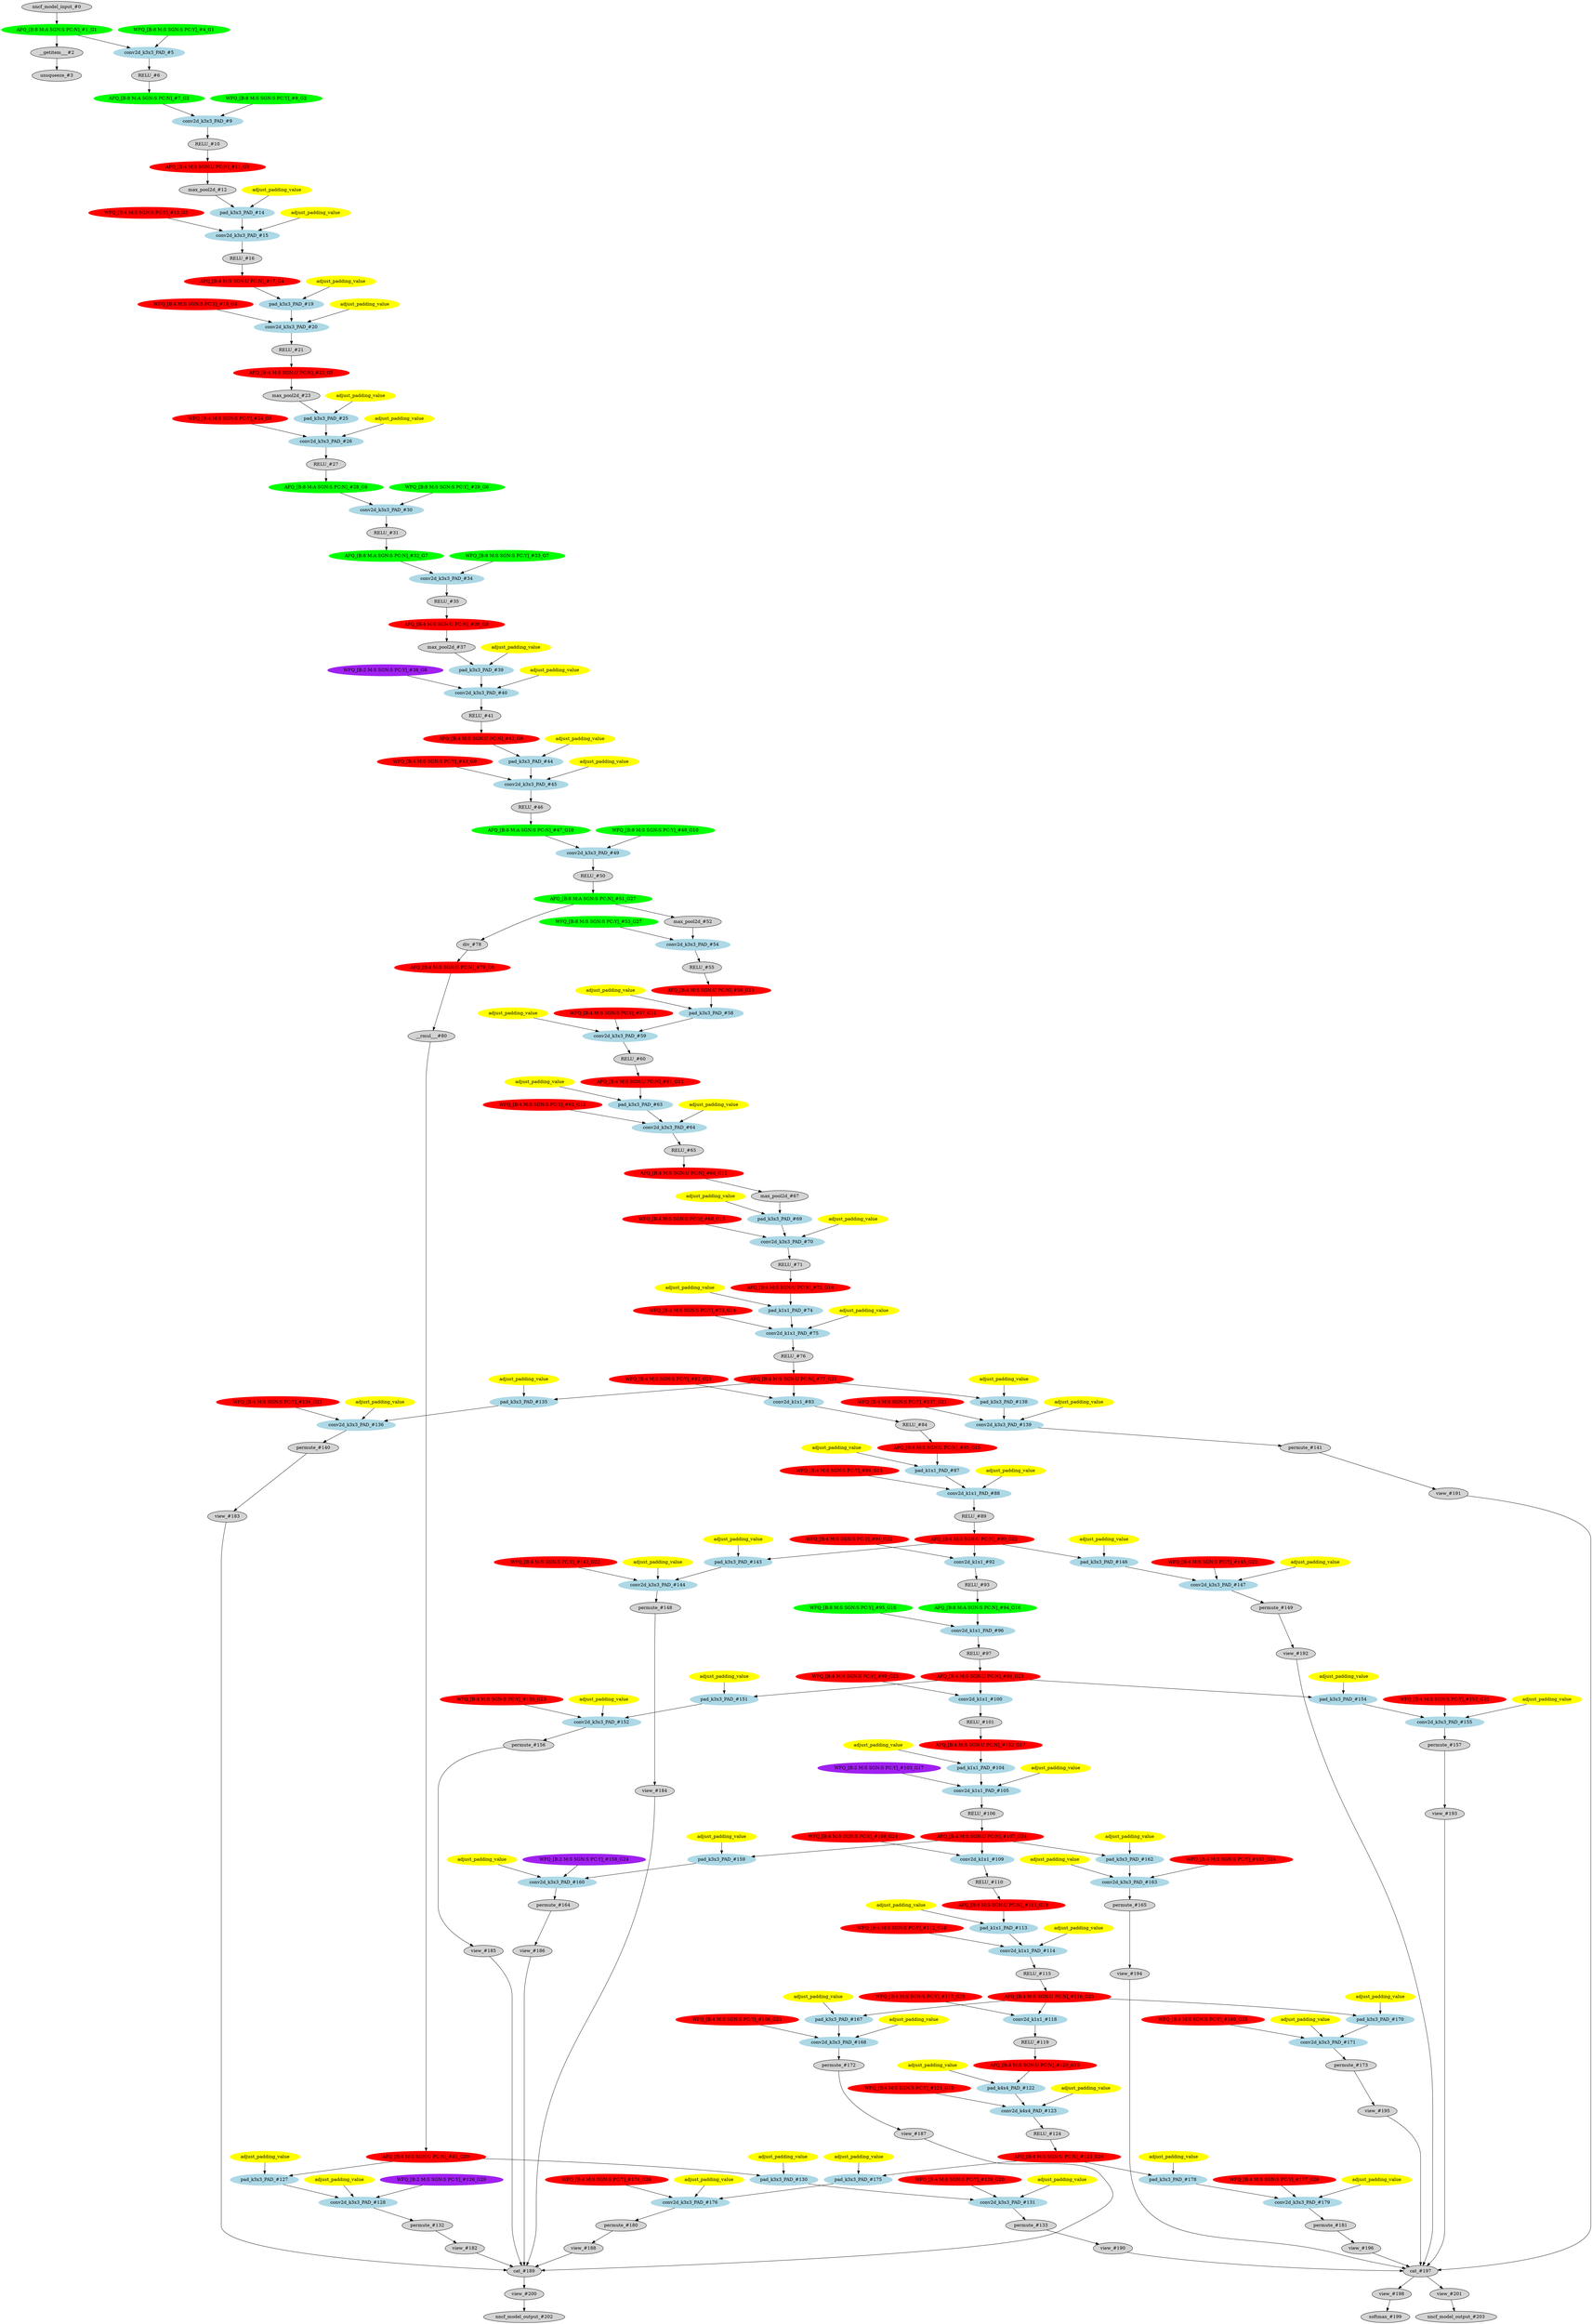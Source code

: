 strict digraph  {
"0 /nncf_model_input" [id=0, label="nncf_model_input_#0", scope="", style=filled, type=nncf_model_input];
"1 AsymmetricQuantizer/asymmetric_quantize" [color=green, id=1, label="AFQ_[B:8 M:A SGN:S PC:N]_#1_G1", scope=AsymmetricQuantizer, style=filled, type=asymmetric_quantize];
"2 SSD_VGG/__getitem__" [id=2, label="__getitem___#2", scope=SSD_VGG, style=filled, type=__getitem__];
"3 SSD_VGG/unsqueeze" [id=3, label="unsqueeze_#3", scope=SSD_VGG, style=filled, type=unsqueeze];
"4 SSD_VGG/MultiOutputSequential[basenet]/NNCFConv2d[0]/ModuleDict[pre_ops]/UpdateWeight[0]/SymmetricQuantizer[op]/symmetric_quantize" [color=green, id=4, label="WFQ_[B:8 M:S SGN:S PC:Y]_#4_G1", scope="SSD_VGG/MultiOutputSequential[basenet]/NNCFConv2d[0]/ModuleDict[pre_ops]/UpdateWeight[0]/SymmetricQuantizer[op]", style=filled, type=symmetric_quantize];
"5 SSD_VGG/MultiOutputSequential[basenet]/NNCFConv2d[0]/conv2d" [color=lightblue, id=5, label="conv2d_k3x3_PAD_#5", scope="SSD_VGG/MultiOutputSequential[basenet]/NNCFConv2d[0]", style=filled, type=conv2d];
"6 SSD_VGG/MultiOutputSequential[basenet]/ReLU[1]/RELU" [id=6, label="RELU_#6", scope="SSD_VGG/MultiOutputSequential[basenet]/ReLU[1]", style=filled, type=RELU];
"7 SSD_VGG/MultiOutputSequential[basenet]/ReLU[1]/AsymmetricQuantizer/asymmetric_quantize" [color=green, id=7, label="AFQ_[B:8 M:A SGN:S PC:N]_#7_G2", scope="SSD_VGG/MultiOutputSequential[basenet]/ReLU[1]/AsymmetricQuantizer", style=filled, type=asymmetric_quantize];
"8 SSD_VGG/MultiOutputSequential[basenet]/NNCFConv2d[2]/ModuleDict[pre_ops]/UpdateWeight[0]/SymmetricQuantizer[op]/symmetric_quantize" [color=green, id=8, label="WFQ_[B:8 M:S SGN:S PC:Y]_#8_G2", scope="SSD_VGG/MultiOutputSequential[basenet]/NNCFConv2d[2]/ModuleDict[pre_ops]/UpdateWeight[0]/SymmetricQuantizer[op]", style=filled, type=symmetric_quantize];
"9 SSD_VGG/MultiOutputSequential[basenet]/NNCFConv2d[2]/conv2d" [color=lightblue, id=9, label="conv2d_k3x3_PAD_#9", scope="SSD_VGG/MultiOutputSequential[basenet]/NNCFConv2d[2]", style=filled, type=conv2d];
"10 SSD_VGG/MultiOutputSequential[basenet]/ReLU[3]/RELU" [id=10, label="RELU_#10", scope="SSD_VGG/MultiOutputSequential[basenet]/ReLU[3]", style=filled, type=RELU];
"11 SSD_VGG/MultiOutputSequential[basenet]/ReLU[3]/SymmetricQuantizer/symmetric_quantize" [color=red, id=11, label="AFQ_[B:4 M:S SGN:U PC:N]_#11_G3", scope="SSD_VGG/MultiOutputSequential[basenet]/ReLU[3]/SymmetricQuantizer", style=filled, type=symmetric_quantize];
"12 SSD_VGG/MultiOutputSequential[basenet]/MaxPool2d[4]/max_pool2d" [id=12, label="max_pool2d_#12", scope="SSD_VGG/MultiOutputSequential[basenet]/MaxPool2d[4]", style=filled, type=max_pool2d];
"13 SSD_VGG/MultiOutputSequential[basenet]/NNCFConv2d[5]/ModuleDict[pre_ops]/UpdateWeight[1]/SymmetricQuantizer[op]/symmetric_quantize" [color=red, id=13, label="WFQ_[B:4 M:S SGN:S PC:Y]_#13_G3", scope="SSD_VGG/MultiOutputSequential[basenet]/NNCFConv2d[5]/ModuleDict[pre_ops]/UpdateWeight[1]/SymmetricQuantizer[op]", style=filled, type=symmetric_quantize];
"14 SSD_VGG/MultiOutputSequential[basenet]/NNCFConv2d[5]/pad" [color=lightblue, id=14, label="pad_k3x3_PAD_#14", scope="SSD_VGG/MultiOutputSequential[basenet]/NNCFConv2d[5]", style=filled, type=pad];
"15 SSD_VGG/MultiOutputSequential[basenet]/NNCFConv2d[5]/conv2d" [color=lightblue, id=15, label="conv2d_k3x3_PAD_#15", scope="SSD_VGG/MultiOutputSequential[basenet]/NNCFConv2d[5]", style=filled, type=conv2d];
"16 SSD_VGG/MultiOutputSequential[basenet]/ReLU[6]/RELU" [id=16, label="RELU_#16", scope="SSD_VGG/MultiOutputSequential[basenet]/ReLU[6]", style=filled, type=RELU];
"17 SSD_VGG/MultiOutputSequential[basenet]/ReLU[6]/SymmetricQuantizer/symmetric_quantize" [color=red, id=17, label="AFQ_[B:4 M:S SGN:U PC:N]_#17_G4", scope="SSD_VGG/MultiOutputSequential[basenet]/ReLU[6]/SymmetricQuantizer", style=filled, type=symmetric_quantize];
"18 SSD_VGG/MultiOutputSequential[basenet]/NNCFConv2d[7]/ModuleDict[pre_ops]/UpdateWeight[1]/SymmetricQuantizer[op]/symmetric_quantize" [color=red, id=18, label="WFQ_[B:4 M:S SGN:S PC:Y]_#18_G4", scope="SSD_VGG/MultiOutputSequential[basenet]/NNCFConv2d[7]/ModuleDict[pre_ops]/UpdateWeight[1]/SymmetricQuantizer[op]", style=filled, type=symmetric_quantize];
"19 SSD_VGG/MultiOutputSequential[basenet]/NNCFConv2d[7]/pad" [color=lightblue, id=19, label="pad_k3x3_PAD_#19", scope="SSD_VGG/MultiOutputSequential[basenet]/NNCFConv2d[7]", style=filled, type=pad];
"20 SSD_VGG/MultiOutputSequential[basenet]/NNCFConv2d[7]/conv2d" [color=lightblue, id=20, label="conv2d_k3x3_PAD_#20", scope="SSD_VGG/MultiOutputSequential[basenet]/NNCFConv2d[7]", style=filled, type=conv2d];
"21 SSD_VGG/MultiOutputSequential[basenet]/ReLU[8]/RELU" [id=21, label="RELU_#21", scope="SSD_VGG/MultiOutputSequential[basenet]/ReLU[8]", style=filled, type=RELU];
"22 SSD_VGG/MultiOutputSequential[basenet]/ReLU[8]/SymmetricQuantizer/symmetric_quantize" [color=red, id=22, label="AFQ_[B:4 M:S SGN:U PC:N]_#22_G5", scope="SSD_VGG/MultiOutputSequential[basenet]/ReLU[8]/SymmetricQuantizer", style=filled, type=symmetric_quantize];
"23 SSD_VGG/MultiOutputSequential[basenet]/MaxPool2d[9]/max_pool2d" [id=23, label="max_pool2d_#23", scope="SSD_VGG/MultiOutputSequential[basenet]/MaxPool2d[9]", style=filled, type=max_pool2d];
"24 SSD_VGG/MultiOutputSequential[basenet]/NNCFConv2d[10]/ModuleDict[pre_ops]/UpdateWeight[1]/SymmetricQuantizer[op]/symmetric_quantize" [color=red, id=24, label="WFQ_[B:4 M:S SGN:S PC:Y]_#24_G5", scope="SSD_VGG/MultiOutputSequential[basenet]/NNCFConv2d[10]/ModuleDict[pre_ops]/UpdateWeight[1]/SymmetricQuantizer[op]", style=filled, type=symmetric_quantize];
"25 SSD_VGG/MultiOutputSequential[basenet]/NNCFConv2d[10]/pad" [color=lightblue, id=25, label="pad_k3x3_PAD_#25", scope="SSD_VGG/MultiOutputSequential[basenet]/NNCFConv2d[10]", style=filled, type=pad];
"26 SSD_VGG/MultiOutputSequential[basenet]/NNCFConv2d[10]/conv2d" [color=lightblue, id=26, label="conv2d_k3x3_PAD_#26", scope="SSD_VGG/MultiOutputSequential[basenet]/NNCFConv2d[10]", style=filled, type=conv2d];
"27 SSD_VGG/MultiOutputSequential[basenet]/ReLU[11]/RELU" [id=27, label="RELU_#27", scope="SSD_VGG/MultiOutputSequential[basenet]/ReLU[11]", style=filled, type=RELU];
"28 SSD_VGG/MultiOutputSequential[basenet]/ReLU[11]/AsymmetricQuantizer/asymmetric_quantize" [color=green, id=28, label="AFQ_[B:8 M:A SGN:S PC:N]_#28_G6", scope="SSD_VGG/MultiOutputSequential[basenet]/ReLU[11]/AsymmetricQuantizer", style=filled, type=asymmetric_quantize];
"29 SSD_VGG/MultiOutputSequential[basenet]/NNCFConv2d[12]/ModuleDict[pre_ops]/UpdateWeight[0]/SymmetricQuantizer[op]/symmetric_quantize" [color=green, id=29, label="WFQ_[B:8 M:S SGN:S PC:Y]_#29_G6", scope="SSD_VGG/MultiOutputSequential[basenet]/NNCFConv2d[12]/ModuleDict[pre_ops]/UpdateWeight[0]/SymmetricQuantizer[op]", style=filled, type=symmetric_quantize];
"30 SSD_VGG/MultiOutputSequential[basenet]/NNCFConv2d[12]/conv2d" [color=lightblue, id=30, label="conv2d_k3x3_PAD_#30", scope="SSD_VGG/MultiOutputSequential[basenet]/NNCFConv2d[12]", style=filled, type=conv2d];
"31 SSD_VGG/MultiOutputSequential[basenet]/ReLU[13]/RELU" [id=31, label="RELU_#31", scope="SSD_VGG/MultiOutputSequential[basenet]/ReLU[13]", style=filled, type=RELU];
"32 SSD_VGG/MultiOutputSequential[basenet]/ReLU[13]/AsymmetricQuantizer/asymmetric_quantize" [color=green, id=32, label="AFQ_[B:8 M:A SGN:S PC:N]_#32_G7", scope="SSD_VGG/MultiOutputSequential[basenet]/ReLU[13]/AsymmetricQuantizer", style=filled, type=asymmetric_quantize];
"33 SSD_VGG/MultiOutputSequential[basenet]/NNCFConv2d[14]/ModuleDict[pre_ops]/UpdateWeight[0]/SymmetricQuantizer[op]/symmetric_quantize" [color=green, id=33, label="WFQ_[B:8 M:S SGN:S PC:Y]_#33_G7", scope="SSD_VGG/MultiOutputSequential[basenet]/NNCFConv2d[14]/ModuleDict[pre_ops]/UpdateWeight[0]/SymmetricQuantizer[op]", style=filled, type=symmetric_quantize];
"34 SSD_VGG/MultiOutputSequential[basenet]/NNCFConv2d[14]/conv2d" [color=lightblue, id=34, label="conv2d_k3x3_PAD_#34", scope="SSD_VGG/MultiOutputSequential[basenet]/NNCFConv2d[14]", style=filled, type=conv2d];
"35 SSD_VGG/MultiOutputSequential[basenet]/ReLU[15]/RELU" [id=35, label="RELU_#35", scope="SSD_VGG/MultiOutputSequential[basenet]/ReLU[15]", style=filled, type=RELU];
"36 SSD_VGG/MultiOutputSequential[basenet]/ReLU[15]/SymmetricQuantizer/symmetric_quantize" [color=red, id=36, label="AFQ_[B:4 M:S SGN:U PC:N]_#36_G8", scope="SSD_VGG/MultiOutputSequential[basenet]/ReLU[15]/SymmetricQuantizer", style=filled, type=symmetric_quantize];
"37 SSD_VGG/MultiOutputSequential[basenet]/MaxPool2d[16]/max_pool2d" [id=37, label="max_pool2d_#37", scope="SSD_VGG/MultiOutputSequential[basenet]/MaxPool2d[16]", style=filled, type=max_pool2d];
"38 SSD_VGG/MultiOutputSequential[basenet]/NNCFConv2d[17]/ModuleDict[pre_ops]/UpdateWeight[1]/SymmetricQuantizer[op]/symmetric_quantize" [color=purple, id=38, label="WFQ_[B:2 M:S SGN:S PC:Y]_#38_G8", scope="SSD_VGG/MultiOutputSequential[basenet]/NNCFConv2d[17]/ModuleDict[pre_ops]/UpdateWeight[1]/SymmetricQuantizer[op]", style=filled, type=symmetric_quantize];
"39 SSD_VGG/MultiOutputSequential[basenet]/NNCFConv2d[17]/pad" [color=lightblue, id=39, label="pad_k3x3_PAD_#39", scope="SSD_VGG/MultiOutputSequential[basenet]/NNCFConv2d[17]", style=filled, type=pad];
"40 SSD_VGG/MultiOutputSequential[basenet]/NNCFConv2d[17]/conv2d" [color=lightblue, id=40, label="conv2d_k3x3_PAD_#40", scope="SSD_VGG/MultiOutputSequential[basenet]/NNCFConv2d[17]", style=filled, type=conv2d];
"41 SSD_VGG/MultiOutputSequential[basenet]/ReLU[18]/RELU" [id=41, label="RELU_#41", scope="SSD_VGG/MultiOutputSequential[basenet]/ReLU[18]", style=filled, type=RELU];
"42 SSD_VGG/MultiOutputSequential[basenet]/ReLU[18]/SymmetricQuantizer/symmetric_quantize" [color=red, id=42, label="AFQ_[B:4 M:S SGN:U PC:N]_#42_G9", scope="SSD_VGG/MultiOutputSequential[basenet]/ReLU[18]/SymmetricQuantizer", style=filled, type=symmetric_quantize];
"43 SSD_VGG/MultiOutputSequential[basenet]/NNCFConv2d[19]/ModuleDict[pre_ops]/UpdateWeight[1]/SymmetricQuantizer[op]/symmetric_quantize" [color=red, id=43, label="WFQ_[B:4 M:S SGN:S PC:Y]_#43_G9", scope="SSD_VGG/MultiOutputSequential[basenet]/NNCFConv2d[19]/ModuleDict[pre_ops]/UpdateWeight[1]/SymmetricQuantizer[op]", style=filled, type=symmetric_quantize];
"44 SSD_VGG/MultiOutputSequential[basenet]/NNCFConv2d[19]/pad" [color=lightblue, id=44, label="pad_k3x3_PAD_#44", scope="SSD_VGG/MultiOutputSequential[basenet]/NNCFConv2d[19]", style=filled, type=pad];
"45 SSD_VGG/MultiOutputSequential[basenet]/NNCFConv2d[19]/conv2d" [color=lightblue, id=45, label="conv2d_k3x3_PAD_#45", scope="SSD_VGG/MultiOutputSequential[basenet]/NNCFConv2d[19]", style=filled, type=conv2d];
"46 SSD_VGG/MultiOutputSequential[basenet]/ReLU[20]/RELU" [id=46, label="RELU_#46", scope="SSD_VGG/MultiOutputSequential[basenet]/ReLU[20]", style=filled, type=RELU];
"47 SSD_VGG/MultiOutputSequential[basenet]/ReLU[20]/AsymmetricQuantizer/asymmetric_quantize" [color=green, id=47, label="AFQ_[B:8 M:A SGN:S PC:N]_#47_G10", scope="SSD_VGG/MultiOutputSequential[basenet]/ReLU[20]/AsymmetricQuantizer", style=filled, type=asymmetric_quantize];
"48 SSD_VGG/MultiOutputSequential[basenet]/NNCFConv2d[21]/ModuleDict[pre_ops]/UpdateWeight[0]/SymmetricQuantizer[op]/symmetric_quantize" [color=green, id=48, label="WFQ_[B:8 M:S SGN:S PC:Y]_#48_G10", scope="SSD_VGG/MultiOutputSequential[basenet]/NNCFConv2d[21]/ModuleDict[pre_ops]/UpdateWeight[0]/SymmetricQuantizer[op]", style=filled, type=symmetric_quantize];
"49 SSD_VGG/MultiOutputSequential[basenet]/NNCFConv2d[21]/conv2d" [color=lightblue, id=49, label="conv2d_k3x3_PAD_#49", scope="SSD_VGG/MultiOutputSequential[basenet]/NNCFConv2d[21]", style=filled, type=conv2d];
"50 SSD_VGG/MultiOutputSequential[basenet]/ReLU[22]/RELU" [id=50, label="RELU_#50", scope="SSD_VGG/MultiOutputSequential[basenet]/ReLU[22]", style=filled, type=RELU];
"51 SSD_VGG/MultiOutputSequential[basenet]/ReLU[22]/AsymmetricQuantizer/asymmetric_quantize" [color=green, id=51, label="AFQ_[B:8 M:A SGN:S PC:N]_#51_G27", scope="SSD_VGG/MultiOutputSequential[basenet]/ReLU[22]/AsymmetricQuantizer", style=filled, type=asymmetric_quantize];
"52 SSD_VGG/MultiOutputSequential[basenet]/MaxPool2d[23]/max_pool2d" [id=52, label="max_pool2d_#52", scope="SSD_VGG/MultiOutputSequential[basenet]/MaxPool2d[23]", style=filled, type=max_pool2d];
"53 SSD_VGG/MultiOutputSequential[basenet]/NNCFConv2d[24]/ModuleDict[pre_ops]/UpdateWeight[0]/SymmetricQuantizer[op]/symmetric_quantize" [color=green, id=53, label="WFQ_[B:8 M:S SGN:S PC:Y]_#53_G27", scope="SSD_VGG/MultiOutputSequential[basenet]/NNCFConv2d[24]/ModuleDict[pre_ops]/UpdateWeight[0]/SymmetricQuantizer[op]", style=filled, type=symmetric_quantize];
"54 SSD_VGG/MultiOutputSequential[basenet]/NNCFConv2d[24]/conv2d" [color=lightblue, id=54, label="conv2d_k3x3_PAD_#54", scope="SSD_VGG/MultiOutputSequential[basenet]/NNCFConv2d[24]", style=filled, type=conv2d];
"55 SSD_VGG/MultiOutputSequential[basenet]/ReLU[25]/RELU" [id=55, label="RELU_#55", scope="SSD_VGG/MultiOutputSequential[basenet]/ReLU[25]", style=filled, type=RELU];
"56 SSD_VGG/MultiOutputSequential[basenet]/ReLU[25]/SymmetricQuantizer/symmetric_quantize" [color=red, id=56, label="AFQ_[B:4 M:S SGN:U PC:N]_#56_G11", scope="SSD_VGG/MultiOutputSequential[basenet]/ReLU[25]/SymmetricQuantizer", style=filled, type=symmetric_quantize];
"57 SSD_VGG/MultiOutputSequential[basenet]/NNCFConv2d[26]/ModuleDict[pre_ops]/UpdateWeight[1]/SymmetricQuantizer[op]/symmetric_quantize" [color=red, id=57, label="WFQ_[B:4 M:S SGN:S PC:Y]_#57_G11", scope="SSD_VGG/MultiOutputSequential[basenet]/NNCFConv2d[26]/ModuleDict[pre_ops]/UpdateWeight[1]/SymmetricQuantizer[op]", style=filled, type=symmetric_quantize];
"58 SSD_VGG/MultiOutputSequential[basenet]/NNCFConv2d[26]/pad" [color=lightblue, id=58, label="pad_k3x3_PAD_#58", scope="SSD_VGG/MultiOutputSequential[basenet]/NNCFConv2d[26]", style=filled, type=pad];
"59 SSD_VGG/MultiOutputSequential[basenet]/NNCFConv2d[26]/conv2d" [color=lightblue, id=59, label="conv2d_k3x3_PAD_#59", scope="SSD_VGG/MultiOutputSequential[basenet]/NNCFConv2d[26]", style=filled, type=conv2d];
"60 SSD_VGG/MultiOutputSequential[basenet]/ReLU[27]/RELU" [id=60, label="RELU_#60", scope="SSD_VGG/MultiOutputSequential[basenet]/ReLU[27]", style=filled, type=RELU];
"61 SSD_VGG/MultiOutputSequential[basenet]/ReLU[27]/SymmetricQuantizer/symmetric_quantize" [color=red, id=61, label="AFQ_[B:4 M:S SGN:U PC:N]_#61_G12", scope="SSD_VGG/MultiOutputSequential[basenet]/ReLU[27]/SymmetricQuantizer", style=filled, type=symmetric_quantize];
"62 SSD_VGG/MultiOutputSequential[basenet]/NNCFConv2d[28]/ModuleDict[pre_ops]/UpdateWeight[1]/SymmetricQuantizer[op]/symmetric_quantize" [color=red, id=62, label="WFQ_[B:4 M:S SGN:S PC:Y]_#62_G12", scope="SSD_VGG/MultiOutputSequential[basenet]/NNCFConv2d[28]/ModuleDict[pre_ops]/UpdateWeight[1]/SymmetricQuantizer[op]", style=filled, type=symmetric_quantize];
"63 SSD_VGG/MultiOutputSequential[basenet]/NNCFConv2d[28]/pad" [color=lightblue, id=63, label="pad_k3x3_PAD_#63", scope="SSD_VGG/MultiOutputSequential[basenet]/NNCFConv2d[28]", style=filled, type=pad];
"64 SSD_VGG/MultiOutputSequential[basenet]/NNCFConv2d[28]/conv2d" [color=lightblue, id=64, label="conv2d_k3x3_PAD_#64", scope="SSD_VGG/MultiOutputSequential[basenet]/NNCFConv2d[28]", style=filled, type=conv2d];
"65 SSD_VGG/MultiOutputSequential[basenet]/ReLU[29]/RELU" [id=65, label="RELU_#65", scope="SSD_VGG/MultiOutputSequential[basenet]/ReLU[29]", style=filled, type=RELU];
"66 SSD_VGG/MultiOutputSequential[basenet]/ReLU[29]/SymmetricQuantizer/symmetric_quantize" [color=red, id=66, label="AFQ_[B:4 M:S SGN:U PC:N]_#66_G13", scope="SSD_VGG/MultiOutputSequential[basenet]/ReLU[29]/SymmetricQuantizer", style=filled, type=symmetric_quantize];
"67 SSD_VGG/MultiOutputSequential[basenet]/MaxPool2d[30]/max_pool2d" [id=67, label="max_pool2d_#67", scope="SSD_VGG/MultiOutputSequential[basenet]/MaxPool2d[30]", style=filled, type=max_pool2d];
"68 SSD_VGG/MultiOutputSequential[basenet]/NNCFConv2d[31]/ModuleDict[pre_ops]/UpdateWeight[1]/SymmetricQuantizer[op]/symmetric_quantize" [color=red, id=68, label="WFQ_[B:4 M:S SGN:S PC:Y]_#68_G13", scope="SSD_VGG/MultiOutputSequential[basenet]/NNCFConv2d[31]/ModuleDict[pre_ops]/UpdateWeight[1]/SymmetricQuantizer[op]", style=filled, type=symmetric_quantize];
"69 SSD_VGG/MultiOutputSequential[basenet]/NNCFConv2d[31]/pad" [color=lightblue, id=69, label="pad_k3x3_PAD_#69", scope="SSD_VGG/MultiOutputSequential[basenet]/NNCFConv2d[31]", style=filled, type=pad];
"70 SSD_VGG/MultiOutputSequential[basenet]/NNCFConv2d[31]/conv2d" [color=lightblue, id=70, label="conv2d_k3x3_PAD_#70", scope="SSD_VGG/MultiOutputSequential[basenet]/NNCFConv2d[31]", style=filled, type=conv2d];
"71 SSD_VGG/MultiOutputSequential[basenet]/ReLU[32]/RELU" [id=71, label="RELU_#71", scope="SSD_VGG/MultiOutputSequential[basenet]/ReLU[32]", style=filled, type=RELU];
"72 SSD_VGG/MultiOutputSequential[basenet]/ReLU[32]/SymmetricQuantizer/symmetric_quantize" [color=red, id=72, label="AFQ_[B:4 M:S SGN:U PC:N]_#72_G14", scope="SSD_VGG/MultiOutputSequential[basenet]/ReLU[32]/SymmetricQuantizer", style=filled, type=symmetric_quantize];
"73 SSD_VGG/MultiOutputSequential[basenet]/NNCFConv2d[33]/ModuleDict[pre_ops]/UpdateWeight[1]/SymmetricQuantizer[op]/symmetric_quantize" [color=red, id=73, label="WFQ_[B:4 M:S SGN:S PC:Y]_#73_G14", scope="SSD_VGG/MultiOutputSequential[basenet]/NNCFConv2d[33]/ModuleDict[pre_ops]/UpdateWeight[1]/SymmetricQuantizer[op]", style=filled, type=symmetric_quantize];
"74 SSD_VGG/MultiOutputSequential[basenet]/NNCFConv2d[33]/pad" [color=lightblue, id=74, label="pad_k1x1_PAD_#74", scope="SSD_VGG/MultiOutputSequential[basenet]/NNCFConv2d[33]", style=filled, type=pad];
"75 SSD_VGG/MultiOutputSequential[basenet]/NNCFConv2d[33]/conv2d" [color=lightblue, id=75, label="conv2d_k1x1_PAD_#75", scope="SSD_VGG/MultiOutputSequential[basenet]/NNCFConv2d[33]", style=filled, type=conv2d];
"76 SSD_VGG/MultiOutputSequential[basenet]/ReLU[34]/RELU" [id=76, label="RELU_#76", scope="SSD_VGG/MultiOutputSequential[basenet]/ReLU[34]", style=filled, type=RELU];
"77 SSD_VGG/MultiOutputSequential[basenet]/ReLU[34]/SymmetricQuantizer/symmetric_quantize" [color=red, id=77, label="AFQ_[B:4 M:S SGN:U PC:N]_#77_G21", scope="SSD_VGG/MultiOutputSequential[basenet]/ReLU[34]/SymmetricQuantizer", style=filled, type=symmetric_quantize];
"78 SSD_VGG/NNCFUserL2Norm[L2Norm]/div" [id=78, label="div_#78", scope="SSD_VGG/NNCFUserL2Norm[L2Norm]", style=filled, type=div];
"79 SSD_VGG/NNCFUserL2Norm[L2Norm]/SymmetricQuantizer/symmetric_quantize" [color=red, id=79, label="AFQ_[B:4 M:S SGN:U PC:N]_#79_G0", scope="SSD_VGG/NNCFUserL2Norm[L2Norm]/SymmetricQuantizer", style=filled, type=symmetric_quantize];
"80 SSD_VGG/NNCFUserL2Norm[L2Norm]/__rmul__" [id=80, label="__rmul___#80", scope="SSD_VGG/NNCFUserL2Norm[L2Norm]", style=filled, type=__rmul__];
"81 SSD_VGG/NNCFUserL2Norm[L2Norm]/SymmetricQuantizer/symmetric_quantize" [color=red, id=81, label="AFQ_[B:4 M:S SGN:U PC:N]_#81_G20", scope="SSD_VGG/NNCFUserL2Norm[L2Norm]/SymmetricQuantizer", style=filled, type=symmetric_quantize];
"82 SSD_VGG/MultiOutputSequential[extras]/NNCFConv2d[0]/ModuleDict[pre_ops]/UpdateWeight[0]/SymmetricQuantizer[op]/symmetric_quantize" [color=red, id=82, label="WFQ_[B:4 M:S SGN:S PC:Y]_#82_G21", scope="SSD_VGG/MultiOutputSequential[extras]/NNCFConv2d[0]/ModuleDict[pre_ops]/UpdateWeight[0]/SymmetricQuantizer[op]", style=filled, type=symmetric_quantize];
"83 SSD_VGG/MultiOutputSequential[extras]/NNCFConv2d[0]/conv2d" [color=lightblue, id=83, label="conv2d_k1x1_#83", scope="SSD_VGG/MultiOutputSequential[extras]/NNCFConv2d[0]", style=filled, type=conv2d];
"84 SSD_VGG/MultiOutputSequential[extras]/ReLU[1]/RELU" [id=84, label="RELU_#84", scope="SSD_VGG/MultiOutputSequential[extras]/ReLU[1]", style=filled, type=RELU];
"85 SSD_VGG/MultiOutputSequential[extras]/ReLU[1]/SymmetricQuantizer/symmetric_quantize" [color=red, id=85, label="AFQ_[B:4 M:S SGN:U PC:N]_#85_G15", scope="SSD_VGG/MultiOutputSequential[extras]/ReLU[1]/SymmetricQuantizer", style=filled, type=symmetric_quantize];
"86 SSD_VGG/MultiOutputSequential[extras]/NNCFConv2d[2]/ModuleDict[pre_ops]/UpdateWeight[1]/SymmetricQuantizer[op]/symmetric_quantize" [color=red, id=86, label="WFQ_[B:4 M:S SGN:S PC:Y]_#86_G15", scope="SSD_VGG/MultiOutputSequential[extras]/NNCFConv2d[2]/ModuleDict[pre_ops]/UpdateWeight[1]/SymmetricQuantizer[op]", style=filled, type=symmetric_quantize];
"87 SSD_VGG/MultiOutputSequential[extras]/NNCFConv2d[2]/pad" [color=lightblue, id=87, label="pad_k1x1_PAD_#87", scope="SSD_VGG/MultiOutputSequential[extras]/NNCFConv2d[2]", style=filled, type=pad];
"88 SSD_VGG/MultiOutputSequential[extras]/NNCFConv2d[2]/conv2d" [color=lightblue, id=88, label="conv2d_k1x1_PAD_#88", scope="SSD_VGG/MultiOutputSequential[extras]/NNCFConv2d[2]", style=filled, type=conv2d];
"89 SSD_VGG/MultiOutputSequential[extras]/ReLU[3]/RELU" [id=89, label="RELU_#89", scope="SSD_VGG/MultiOutputSequential[extras]/ReLU[3]", style=filled, type=RELU];
"90 SSD_VGG/MultiOutputSequential[extras]/ReLU[3]/SymmetricQuantizer/symmetric_quantize" [color=red, id=90, label="AFQ_[B:4 M:S SGN:U PC:N]_#90_G22", scope="SSD_VGG/MultiOutputSequential[extras]/ReLU[3]/SymmetricQuantizer", style=filled, type=symmetric_quantize];
"91 SSD_VGG/MultiOutputSequential[extras]/NNCFConv2d[4]/ModuleDict[pre_ops]/UpdateWeight[0]/SymmetricQuantizer[op]/symmetric_quantize" [color=red, id=91, label="WFQ_[B:4 M:S SGN:S PC:Y]_#91_G22", scope="SSD_VGG/MultiOutputSequential[extras]/NNCFConv2d[4]/ModuleDict[pre_ops]/UpdateWeight[0]/SymmetricQuantizer[op]", style=filled, type=symmetric_quantize];
"92 SSD_VGG/MultiOutputSequential[extras]/NNCFConv2d[4]/conv2d" [color=lightblue, id=92, label="conv2d_k1x1_#92", scope="SSD_VGG/MultiOutputSequential[extras]/NNCFConv2d[4]", style=filled, type=conv2d];
"93 SSD_VGG/MultiOutputSequential[extras]/ReLU[5]/RELU" [id=93, label="RELU_#93", scope="SSD_VGG/MultiOutputSequential[extras]/ReLU[5]", style=filled, type=RELU];
"94 SSD_VGG/MultiOutputSequential[extras]/ReLU[5]/AsymmetricQuantizer/asymmetric_quantize" [color=green, id=94, label="AFQ_[B:8 M:A SGN:S PC:N]_#94_G16", scope="SSD_VGG/MultiOutputSequential[extras]/ReLU[5]/AsymmetricQuantizer", style=filled, type=asymmetric_quantize];
"95 SSD_VGG/MultiOutputSequential[extras]/NNCFConv2d[6]/ModuleDict[pre_ops]/UpdateWeight[0]/SymmetricQuantizer[op]/symmetric_quantize" [color=green, id=95, label="WFQ_[B:8 M:S SGN:S PC:Y]_#95_G16", scope="SSD_VGG/MultiOutputSequential[extras]/NNCFConv2d[6]/ModuleDict[pre_ops]/UpdateWeight[0]/SymmetricQuantizer[op]", style=filled, type=symmetric_quantize];
"96 SSD_VGG/MultiOutputSequential[extras]/NNCFConv2d[6]/conv2d" [color=lightblue, id=96, label="conv2d_k1x1_PAD_#96", scope="SSD_VGG/MultiOutputSequential[extras]/NNCFConv2d[6]", style=filled, type=conv2d];
"97 SSD_VGG/MultiOutputSequential[extras]/ReLU[7]/RELU" [id=97, label="RELU_#97", scope="SSD_VGG/MultiOutputSequential[extras]/ReLU[7]", style=filled, type=RELU];
"98 SSD_VGG/MultiOutputSequential[extras]/ReLU[7]/SymmetricQuantizer/symmetric_quantize" [color=red, id=98, label="AFQ_[B:4 M:S SGN:U PC:N]_#98_G23", scope="SSD_VGG/MultiOutputSequential[extras]/ReLU[7]/SymmetricQuantizer", style=filled, type=symmetric_quantize];
"99 SSD_VGG/MultiOutputSequential[extras]/NNCFConv2d[8]/ModuleDict[pre_ops]/UpdateWeight[0]/SymmetricQuantizer[op]/symmetric_quantize" [color=red, id=99, label="WFQ_[B:4 M:S SGN:S PC:Y]_#99_G23", scope="SSD_VGG/MultiOutputSequential[extras]/NNCFConv2d[8]/ModuleDict[pre_ops]/UpdateWeight[0]/SymmetricQuantizer[op]", style=filled, type=symmetric_quantize];
"100 SSD_VGG/MultiOutputSequential[extras]/NNCFConv2d[8]/conv2d" [color=lightblue, id=100, label="conv2d_k1x1_#100", scope="SSD_VGG/MultiOutputSequential[extras]/NNCFConv2d[8]", style=filled, type=conv2d];
"101 SSD_VGG/MultiOutputSequential[extras]/ReLU[9]/RELU" [id=101, label="RELU_#101", scope="SSD_VGG/MultiOutputSequential[extras]/ReLU[9]", style=filled, type=RELU];
"102 SSD_VGG/MultiOutputSequential[extras]/ReLU[9]/SymmetricQuantizer/symmetric_quantize" [color=red, id=102, label="AFQ_[B:4 M:S SGN:U PC:N]_#102_G17", scope="SSD_VGG/MultiOutputSequential[extras]/ReLU[9]/SymmetricQuantizer", style=filled, type=symmetric_quantize];
"103 SSD_VGG/MultiOutputSequential[extras]/NNCFConv2d[10]/ModuleDict[pre_ops]/UpdateWeight[1]/SymmetricQuantizer[op]/symmetric_quantize" [color=purple, id=103, label="WFQ_[B:2 M:S SGN:S PC:Y]_#103_G17", scope="SSD_VGG/MultiOutputSequential[extras]/NNCFConv2d[10]/ModuleDict[pre_ops]/UpdateWeight[1]/SymmetricQuantizer[op]", style=filled, type=symmetric_quantize];
"104 SSD_VGG/MultiOutputSequential[extras]/NNCFConv2d[10]/pad" [color=lightblue, id=104, label="pad_k1x1_PAD_#104", scope="SSD_VGG/MultiOutputSequential[extras]/NNCFConv2d[10]", style=filled, type=pad];
"105 SSD_VGG/MultiOutputSequential[extras]/NNCFConv2d[10]/conv2d" [color=lightblue, id=105, label="conv2d_k1x1_PAD_#105", scope="SSD_VGG/MultiOutputSequential[extras]/NNCFConv2d[10]", style=filled, type=conv2d];
"106 SSD_VGG/MultiOutputSequential[extras]/ReLU[11]/RELU" [id=106, label="RELU_#106", scope="SSD_VGG/MultiOutputSequential[extras]/ReLU[11]", style=filled, type=RELU];
"107 SSD_VGG/MultiOutputSequential[extras]/ReLU[11]/SymmetricQuantizer/symmetric_quantize" [color=red, id=107, label="AFQ_[B:4 M:S SGN:U PC:N]_#107_G24", scope="SSD_VGG/MultiOutputSequential[extras]/ReLU[11]/SymmetricQuantizer", style=filled, type=symmetric_quantize];
"108 SSD_VGG/MultiOutputSequential[extras]/NNCFConv2d[12]/ModuleDict[pre_ops]/UpdateWeight[0]/SymmetricQuantizer[op]/symmetric_quantize" [color=red, id=108, label="WFQ_[B:4 M:S SGN:S PC:Y]_#108_G24", scope="SSD_VGG/MultiOutputSequential[extras]/NNCFConv2d[12]/ModuleDict[pre_ops]/UpdateWeight[0]/SymmetricQuantizer[op]", style=filled, type=symmetric_quantize];
"109 SSD_VGG/MultiOutputSequential[extras]/NNCFConv2d[12]/conv2d" [color=lightblue, id=109, label="conv2d_k1x1_#109", scope="SSD_VGG/MultiOutputSequential[extras]/NNCFConv2d[12]", style=filled, type=conv2d];
"110 SSD_VGG/MultiOutputSequential[extras]/ReLU[13]/RELU" [id=110, label="RELU_#110", scope="SSD_VGG/MultiOutputSequential[extras]/ReLU[13]", style=filled, type=RELU];
"111 SSD_VGG/MultiOutputSequential[extras]/ReLU[13]/SymmetricQuantizer/symmetric_quantize" [color=red, id=111, label="AFQ_[B:4 M:S SGN:U PC:N]_#111_G18", scope="SSD_VGG/MultiOutputSequential[extras]/ReLU[13]/SymmetricQuantizer", style=filled, type=symmetric_quantize];
"112 SSD_VGG/MultiOutputSequential[extras]/NNCFConv2d[14]/ModuleDict[pre_ops]/UpdateWeight[1]/SymmetricQuantizer[op]/symmetric_quantize" [color=red, id=112, label="WFQ_[B:4 M:S SGN:S PC:Y]_#112_G18", scope="SSD_VGG/MultiOutputSequential[extras]/NNCFConv2d[14]/ModuleDict[pre_ops]/UpdateWeight[1]/SymmetricQuantizer[op]", style=filled, type=symmetric_quantize];
"113 SSD_VGG/MultiOutputSequential[extras]/NNCFConv2d[14]/pad" [color=lightblue, id=113, label="pad_k1x1_PAD_#113", scope="SSD_VGG/MultiOutputSequential[extras]/NNCFConv2d[14]", style=filled, type=pad];
"114 SSD_VGG/MultiOutputSequential[extras]/NNCFConv2d[14]/conv2d" [color=lightblue, id=114, label="conv2d_k1x1_PAD_#114", scope="SSD_VGG/MultiOutputSequential[extras]/NNCFConv2d[14]", style=filled, type=conv2d];
"115 SSD_VGG/MultiOutputSequential[extras]/ReLU[15]/RELU" [id=115, label="RELU_#115", scope="SSD_VGG/MultiOutputSequential[extras]/ReLU[15]", style=filled, type=RELU];
"116 SSD_VGG/MultiOutputSequential[extras]/ReLU[15]/SymmetricQuantizer/symmetric_quantize" [color=red, id=116, label="AFQ_[B:4 M:S SGN:U PC:N]_#116_G25", scope="SSD_VGG/MultiOutputSequential[extras]/ReLU[15]/SymmetricQuantizer", style=filled, type=symmetric_quantize];
"117 SSD_VGG/MultiOutputSequential[extras]/NNCFConv2d[16]/ModuleDict[pre_ops]/UpdateWeight[0]/SymmetricQuantizer[op]/symmetric_quantize" [color=red, id=117, label="WFQ_[B:4 M:S SGN:S PC:Y]_#117_G25", scope="SSD_VGG/MultiOutputSequential[extras]/NNCFConv2d[16]/ModuleDict[pre_ops]/UpdateWeight[0]/SymmetricQuantizer[op]", style=filled, type=symmetric_quantize];
"118 SSD_VGG/MultiOutputSequential[extras]/NNCFConv2d[16]/conv2d" [color=lightblue, id=118, label="conv2d_k1x1_#118", scope="SSD_VGG/MultiOutputSequential[extras]/NNCFConv2d[16]", style=filled, type=conv2d];
"119 SSD_VGG/MultiOutputSequential[extras]/ReLU[17]/RELU" [id=119, label="RELU_#119", scope="SSD_VGG/MultiOutputSequential[extras]/ReLU[17]", style=filled, type=RELU];
"120 SSD_VGG/MultiOutputSequential[extras]/ReLU[17]/SymmetricQuantizer/symmetric_quantize" [color=red, id=120, label="AFQ_[B:4 M:S SGN:U PC:N]_#120_G19", scope="SSD_VGG/MultiOutputSequential[extras]/ReLU[17]/SymmetricQuantizer", style=filled, type=symmetric_quantize];
"121 SSD_VGG/MultiOutputSequential[extras]/NNCFConv2d[18]/ModuleDict[pre_ops]/UpdateWeight[1]/SymmetricQuantizer[op]/symmetric_quantize" [color=red, id=121, label="WFQ_[B:4 M:S SGN:S PC:Y]_#121_G19", scope="SSD_VGG/MultiOutputSequential[extras]/NNCFConv2d[18]/ModuleDict[pre_ops]/UpdateWeight[1]/SymmetricQuantizer[op]", style=filled, type=symmetric_quantize];
"122 SSD_VGG/MultiOutputSequential[extras]/NNCFConv2d[18]/pad" [color=lightblue, id=122, label="pad_k4x4_PAD_#122", scope="SSD_VGG/MultiOutputSequential[extras]/NNCFConv2d[18]", style=filled, type=pad];
"123 SSD_VGG/MultiOutputSequential[extras]/NNCFConv2d[18]/conv2d" [color=lightblue, id=123, label="conv2d_k4x4_PAD_#123", scope="SSD_VGG/MultiOutputSequential[extras]/NNCFConv2d[18]", style=filled, type=conv2d];
"124 SSD_VGG/MultiOutputSequential[extras]/ReLU[19]/RELU" [id=124, label="RELU_#124", scope="SSD_VGG/MultiOutputSequential[extras]/ReLU[19]", style=filled, type=RELU];
"125 SSD_VGG/MultiOutputSequential[extras]/ReLU[19]/SymmetricQuantizer/symmetric_quantize" [color=red, id=125, label="AFQ_[B:4 M:S SGN:U PC:N]_#125_G26", scope="SSD_VGG/MultiOutputSequential[extras]/ReLU[19]/SymmetricQuantizer", style=filled, type=symmetric_quantize];
"126 SSD_VGG/SSDDetectionOutput[detection_head]/ModuleList[heads]/SSDHead[0]/NNCFConv2d[loc]/ModuleDict[pre_ops]/UpdateWeight[1]/SymmetricQuantizer[op]/symmetric_quantize" [color=purple, id=126, label="WFQ_[B:2 M:S SGN:S PC:Y]_#126_G20", scope="SSD_VGG/SSDDetectionOutput[detection_head]/ModuleList[heads]/SSDHead[0]/NNCFConv2d[loc]/ModuleDict[pre_ops]/UpdateWeight[1]/SymmetricQuantizer[op]", style=filled, type=symmetric_quantize];
"127 SSD_VGG/SSDDetectionOutput[detection_head]/ModuleList[heads]/SSDHead[0]/NNCFConv2d[loc]/pad" [color=lightblue, id=127, label="pad_k3x3_PAD_#127", scope="SSD_VGG/SSDDetectionOutput[detection_head]/ModuleList[heads]/SSDHead[0]/NNCFConv2d[loc]", style=filled, type=pad];
"128 SSD_VGG/SSDDetectionOutput[detection_head]/ModuleList[heads]/SSDHead[0]/NNCFConv2d[loc]/conv2d" [color=lightblue, id=128, label="conv2d_k3x3_PAD_#128", scope="SSD_VGG/SSDDetectionOutput[detection_head]/ModuleList[heads]/SSDHead[0]/NNCFConv2d[loc]", style=filled, type=conv2d];
"129 SSD_VGG/SSDDetectionOutput[detection_head]/ModuleList[heads]/SSDHead[0]/NNCFConv2d[conf]/ModuleDict[pre_ops]/UpdateWeight[1]/SymmetricQuantizer[op]/symmetric_quantize" [color=red, id=129, label="WFQ_[B:4 M:S SGN:S PC:Y]_#129_G20", scope="SSD_VGG/SSDDetectionOutput[detection_head]/ModuleList[heads]/SSDHead[0]/NNCFConv2d[conf]/ModuleDict[pre_ops]/UpdateWeight[1]/SymmetricQuantizer[op]", style=filled, type=symmetric_quantize];
"130 SSD_VGG/SSDDetectionOutput[detection_head]/ModuleList[heads]/SSDHead[0]/NNCFConv2d[conf]/pad" [color=lightblue, id=130, label="pad_k3x3_PAD_#130", scope="SSD_VGG/SSDDetectionOutput[detection_head]/ModuleList[heads]/SSDHead[0]/NNCFConv2d[conf]", style=filled, type=pad];
"131 SSD_VGG/SSDDetectionOutput[detection_head]/ModuleList[heads]/SSDHead[0]/NNCFConv2d[conf]/conv2d" [color=lightblue, id=131, label="conv2d_k3x3_PAD_#131", scope="SSD_VGG/SSDDetectionOutput[detection_head]/ModuleList[heads]/SSDHead[0]/NNCFConv2d[conf]", style=filled, type=conv2d];
"132 SSD_VGG/SSDDetectionOutput[detection_head]/ModuleList[heads]/SSDHead[0]/permute" [id=132, label="permute_#132", scope="SSD_VGG/SSDDetectionOutput[detection_head]/ModuleList[heads]/SSDHead[0]", style=filled, type=permute];
"133 SSD_VGG/SSDDetectionOutput[detection_head]/ModuleList[heads]/SSDHead[0]/permute" [id=133, label="permute_#133", scope="SSD_VGG/SSDDetectionOutput[detection_head]/ModuleList[heads]/SSDHead[0]", style=filled, type=permute];
"134 SSD_VGG/SSDDetectionOutput[detection_head]/ModuleList[heads]/SSDHead[1]/NNCFConv2d[loc]/ModuleDict[pre_ops]/UpdateWeight[1]/SymmetricQuantizer[op]/symmetric_quantize" [color=red, id=134, label="WFQ_[B:4 M:S SGN:S PC:Y]_#134_G21", scope="SSD_VGG/SSDDetectionOutput[detection_head]/ModuleList[heads]/SSDHead[1]/NNCFConv2d[loc]/ModuleDict[pre_ops]/UpdateWeight[1]/SymmetricQuantizer[op]", style=filled, type=symmetric_quantize];
"135 SSD_VGG/SSDDetectionOutput[detection_head]/ModuleList[heads]/SSDHead[1]/NNCFConv2d[loc]/pad" [color=lightblue, id=135, label="pad_k3x3_PAD_#135", scope="SSD_VGG/SSDDetectionOutput[detection_head]/ModuleList[heads]/SSDHead[1]/NNCFConv2d[loc]", style=filled, type=pad];
"136 SSD_VGG/SSDDetectionOutput[detection_head]/ModuleList[heads]/SSDHead[1]/NNCFConv2d[loc]/conv2d" [color=lightblue, id=136, label="conv2d_k3x3_PAD_#136", scope="SSD_VGG/SSDDetectionOutput[detection_head]/ModuleList[heads]/SSDHead[1]/NNCFConv2d[loc]", style=filled, type=conv2d];
"137 SSD_VGG/SSDDetectionOutput[detection_head]/ModuleList[heads]/SSDHead[1]/NNCFConv2d[conf]/ModuleDict[pre_ops]/UpdateWeight[1]/SymmetricQuantizer[op]/symmetric_quantize" [color=red, id=137, label="WFQ_[B:4 M:S SGN:S PC:Y]_#137_G21", scope="SSD_VGG/SSDDetectionOutput[detection_head]/ModuleList[heads]/SSDHead[1]/NNCFConv2d[conf]/ModuleDict[pre_ops]/UpdateWeight[1]/SymmetricQuantizer[op]", style=filled, type=symmetric_quantize];
"138 SSD_VGG/SSDDetectionOutput[detection_head]/ModuleList[heads]/SSDHead[1]/NNCFConv2d[conf]/pad" [color=lightblue, id=138, label="pad_k3x3_PAD_#138", scope="SSD_VGG/SSDDetectionOutput[detection_head]/ModuleList[heads]/SSDHead[1]/NNCFConv2d[conf]", style=filled, type=pad];
"139 SSD_VGG/SSDDetectionOutput[detection_head]/ModuleList[heads]/SSDHead[1]/NNCFConv2d[conf]/conv2d" [color=lightblue, id=139, label="conv2d_k3x3_PAD_#139", scope="SSD_VGG/SSDDetectionOutput[detection_head]/ModuleList[heads]/SSDHead[1]/NNCFConv2d[conf]", style=filled, type=conv2d];
"140 SSD_VGG/SSDDetectionOutput[detection_head]/ModuleList[heads]/SSDHead[1]/permute" [id=140, label="permute_#140", scope="SSD_VGG/SSDDetectionOutput[detection_head]/ModuleList[heads]/SSDHead[1]", style=filled, type=permute];
"141 SSD_VGG/SSDDetectionOutput[detection_head]/ModuleList[heads]/SSDHead[1]/permute" [id=141, label="permute_#141", scope="SSD_VGG/SSDDetectionOutput[detection_head]/ModuleList[heads]/SSDHead[1]", style=filled, type=permute];
"142 SSD_VGG/SSDDetectionOutput[detection_head]/ModuleList[heads]/SSDHead[2]/NNCFConv2d[loc]/ModuleDict[pre_ops]/UpdateWeight[1]/SymmetricQuantizer[op]/symmetric_quantize" [color=red, id=142, label="WFQ_[B:4 M:S SGN:S PC:Y]_#142_G22", scope="SSD_VGG/SSDDetectionOutput[detection_head]/ModuleList[heads]/SSDHead[2]/NNCFConv2d[loc]/ModuleDict[pre_ops]/UpdateWeight[1]/SymmetricQuantizer[op]", style=filled, type=symmetric_quantize];
"143 SSD_VGG/SSDDetectionOutput[detection_head]/ModuleList[heads]/SSDHead[2]/NNCFConv2d[loc]/pad" [color=lightblue, id=143, label="pad_k3x3_PAD_#143", scope="SSD_VGG/SSDDetectionOutput[detection_head]/ModuleList[heads]/SSDHead[2]/NNCFConv2d[loc]", style=filled, type=pad];
"144 SSD_VGG/SSDDetectionOutput[detection_head]/ModuleList[heads]/SSDHead[2]/NNCFConv2d[loc]/conv2d" [color=lightblue, id=144, label="conv2d_k3x3_PAD_#144", scope="SSD_VGG/SSDDetectionOutput[detection_head]/ModuleList[heads]/SSDHead[2]/NNCFConv2d[loc]", style=filled, type=conv2d];
"145 SSD_VGG/SSDDetectionOutput[detection_head]/ModuleList[heads]/SSDHead[2]/NNCFConv2d[conf]/ModuleDict[pre_ops]/UpdateWeight[1]/SymmetricQuantizer[op]/symmetric_quantize" [color=red, id=145, label="WFQ_[B:4 M:S SGN:S PC:Y]_#145_G22", scope="SSD_VGG/SSDDetectionOutput[detection_head]/ModuleList[heads]/SSDHead[2]/NNCFConv2d[conf]/ModuleDict[pre_ops]/UpdateWeight[1]/SymmetricQuantizer[op]", style=filled, type=symmetric_quantize];
"146 SSD_VGG/SSDDetectionOutput[detection_head]/ModuleList[heads]/SSDHead[2]/NNCFConv2d[conf]/pad" [color=lightblue, id=146, label="pad_k3x3_PAD_#146", scope="SSD_VGG/SSDDetectionOutput[detection_head]/ModuleList[heads]/SSDHead[2]/NNCFConv2d[conf]", style=filled, type=pad];
"147 SSD_VGG/SSDDetectionOutput[detection_head]/ModuleList[heads]/SSDHead[2]/NNCFConv2d[conf]/conv2d" [color=lightblue, id=147, label="conv2d_k3x3_PAD_#147", scope="SSD_VGG/SSDDetectionOutput[detection_head]/ModuleList[heads]/SSDHead[2]/NNCFConv2d[conf]", style=filled, type=conv2d];
"148 SSD_VGG/SSDDetectionOutput[detection_head]/ModuleList[heads]/SSDHead[2]/permute" [id=148, label="permute_#148", scope="SSD_VGG/SSDDetectionOutput[detection_head]/ModuleList[heads]/SSDHead[2]", style=filled, type=permute];
"149 SSD_VGG/SSDDetectionOutput[detection_head]/ModuleList[heads]/SSDHead[2]/permute" [id=149, label="permute_#149", scope="SSD_VGG/SSDDetectionOutput[detection_head]/ModuleList[heads]/SSDHead[2]", style=filled, type=permute];
"150 SSD_VGG/SSDDetectionOutput[detection_head]/ModuleList[heads]/SSDHead[3]/NNCFConv2d[loc]/ModuleDict[pre_ops]/UpdateWeight[1]/SymmetricQuantizer[op]/symmetric_quantize" [color=red, id=150, label="WFQ_[B:4 M:S SGN:S PC:Y]_#150_G23", scope="SSD_VGG/SSDDetectionOutput[detection_head]/ModuleList[heads]/SSDHead[3]/NNCFConv2d[loc]/ModuleDict[pre_ops]/UpdateWeight[1]/SymmetricQuantizer[op]", style=filled, type=symmetric_quantize];
"151 SSD_VGG/SSDDetectionOutput[detection_head]/ModuleList[heads]/SSDHead[3]/NNCFConv2d[loc]/pad" [color=lightblue, id=151, label="pad_k3x3_PAD_#151", scope="SSD_VGG/SSDDetectionOutput[detection_head]/ModuleList[heads]/SSDHead[3]/NNCFConv2d[loc]", style=filled, type=pad];
"152 SSD_VGG/SSDDetectionOutput[detection_head]/ModuleList[heads]/SSDHead[3]/NNCFConv2d[loc]/conv2d" [color=lightblue, id=152, label="conv2d_k3x3_PAD_#152", scope="SSD_VGG/SSDDetectionOutput[detection_head]/ModuleList[heads]/SSDHead[3]/NNCFConv2d[loc]", style=filled, type=conv2d];
"153 SSD_VGG/SSDDetectionOutput[detection_head]/ModuleList[heads]/SSDHead[3]/NNCFConv2d[conf]/ModuleDict[pre_ops]/UpdateWeight[1]/SymmetricQuantizer[op]/symmetric_quantize" [color=red, id=153, label="WFQ_[B:4 M:S SGN:S PC:Y]_#153_G23", scope="SSD_VGG/SSDDetectionOutput[detection_head]/ModuleList[heads]/SSDHead[3]/NNCFConv2d[conf]/ModuleDict[pre_ops]/UpdateWeight[1]/SymmetricQuantizer[op]", style=filled, type=symmetric_quantize];
"154 SSD_VGG/SSDDetectionOutput[detection_head]/ModuleList[heads]/SSDHead[3]/NNCFConv2d[conf]/pad" [color=lightblue, id=154, label="pad_k3x3_PAD_#154", scope="SSD_VGG/SSDDetectionOutput[detection_head]/ModuleList[heads]/SSDHead[3]/NNCFConv2d[conf]", style=filled, type=pad];
"155 SSD_VGG/SSDDetectionOutput[detection_head]/ModuleList[heads]/SSDHead[3]/NNCFConv2d[conf]/conv2d" [color=lightblue, id=155, label="conv2d_k3x3_PAD_#155", scope="SSD_VGG/SSDDetectionOutput[detection_head]/ModuleList[heads]/SSDHead[3]/NNCFConv2d[conf]", style=filled, type=conv2d];
"156 SSD_VGG/SSDDetectionOutput[detection_head]/ModuleList[heads]/SSDHead[3]/permute" [id=156, label="permute_#156", scope="SSD_VGG/SSDDetectionOutput[detection_head]/ModuleList[heads]/SSDHead[3]", style=filled, type=permute];
"157 SSD_VGG/SSDDetectionOutput[detection_head]/ModuleList[heads]/SSDHead[3]/permute" [id=157, label="permute_#157", scope="SSD_VGG/SSDDetectionOutput[detection_head]/ModuleList[heads]/SSDHead[3]", style=filled, type=permute];
"158 SSD_VGG/SSDDetectionOutput[detection_head]/ModuleList[heads]/SSDHead[4]/NNCFConv2d[loc]/ModuleDict[pre_ops]/UpdateWeight[1]/SymmetricQuantizer[op]/symmetric_quantize" [color=purple, id=158, label="WFQ_[B:2 M:S SGN:S PC:Y]_#158_G24", scope="SSD_VGG/SSDDetectionOutput[detection_head]/ModuleList[heads]/SSDHead[4]/NNCFConv2d[loc]/ModuleDict[pre_ops]/UpdateWeight[1]/SymmetricQuantizer[op]", style=filled, type=symmetric_quantize];
"159 SSD_VGG/SSDDetectionOutput[detection_head]/ModuleList[heads]/SSDHead[4]/NNCFConv2d[loc]/pad" [color=lightblue, id=159, label="pad_k3x3_PAD_#159", scope="SSD_VGG/SSDDetectionOutput[detection_head]/ModuleList[heads]/SSDHead[4]/NNCFConv2d[loc]", style=filled, type=pad];
"160 SSD_VGG/SSDDetectionOutput[detection_head]/ModuleList[heads]/SSDHead[4]/NNCFConv2d[loc]/conv2d" [color=lightblue, id=160, label="conv2d_k3x3_PAD_#160", scope="SSD_VGG/SSDDetectionOutput[detection_head]/ModuleList[heads]/SSDHead[4]/NNCFConv2d[loc]", style=filled, type=conv2d];
"161 SSD_VGG/SSDDetectionOutput[detection_head]/ModuleList[heads]/SSDHead[4]/NNCFConv2d[conf]/ModuleDict[pre_ops]/UpdateWeight[1]/SymmetricQuantizer[op]/symmetric_quantize" [color=red, id=161, label="WFQ_[B:4 M:S SGN:S PC:Y]_#161_G24", scope="SSD_VGG/SSDDetectionOutput[detection_head]/ModuleList[heads]/SSDHead[4]/NNCFConv2d[conf]/ModuleDict[pre_ops]/UpdateWeight[1]/SymmetricQuantizer[op]", style=filled, type=symmetric_quantize];
"162 SSD_VGG/SSDDetectionOutput[detection_head]/ModuleList[heads]/SSDHead[4]/NNCFConv2d[conf]/pad" [color=lightblue, id=162, label="pad_k3x3_PAD_#162", scope="SSD_VGG/SSDDetectionOutput[detection_head]/ModuleList[heads]/SSDHead[4]/NNCFConv2d[conf]", style=filled, type=pad];
"163 SSD_VGG/SSDDetectionOutput[detection_head]/ModuleList[heads]/SSDHead[4]/NNCFConv2d[conf]/conv2d" [color=lightblue, id=163, label="conv2d_k3x3_PAD_#163", scope="SSD_VGG/SSDDetectionOutput[detection_head]/ModuleList[heads]/SSDHead[4]/NNCFConv2d[conf]", style=filled, type=conv2d];
"164 SSD_VGG/SSDDetectionOutput[detection_head]/ModuleList[heads]/SSDHead[4]/permute" [id=164, label="permute_#164", scope="SSD_VGG/SSDDetectionOutput[detection_head]/ModuleList[heads]/SSDHead[4]", style=filled, type=permute];
"165 SSD_VGG/SSDDetectionOutput[detection_head]/ModuleList[heads]/SSDHead[4]/permute" [id=165, label="permute_#165", scope="SSD_VGG/SSDDetectionOutput[detection_head]/ModuleList[heads]/SSDHead[4]", style=filled, type=permute];
"166 SSD_VGG/SSDDetectionOutput[detection_head]/ModuleList[heads]/SSDHead[5]/NNCFConv2d[loc]/ModuleDict[pre_ops]/UpdateWeight[1]/SymmetricQuantizer[op]/symmetric_quantize" [color=red, id=166, label="WFQ_[B:4 M:S SGN:S PC:Y]_#166_G25", scope="SSD_VGG/SSDDetectionOutput[detection_head]/ModuleList[heads]/SSDHead[5]/NNCFConv2d[loc]/ModuleDict[pre_ops]/UpdateWeight[1]/SymmetricQuantizer[op]", style=filled, type=symmetric_quantize];
"167 SSD_VGG/SSDDetectionOutput[detection_head]/ModuleList[heads]/SSDHead[5]/NNCFConv2d[loc]/pad" [color=lightblue, id=167, label="pad_k3x3_PAD_#167", scope="SSD_VGG/SSDDetectionOutput[detection_head]/ModuleList[heads]/SSDHead[5]/NNCFConv2d[loc]", style=filled, type=pad];
"168 SSD_VGG/SSDDetectionOutput[detection_head]/ModuleList[heads]/SSDHead[5]/NNCFConv2d[loc]/conv2d" [color=lightblue, id=168, label="conv2d_k3x3_PAD_#168", scope="SSD_VGG/SSDDetectionOutput[detection_head]/ModuleList[heads]/SSDHead[5]/NNCFConv2d[loc]", style=filled, type=conv2d];
"169 SSD_VGG/SSDDetectionOutput[detection_head]/ModuleList[heads]/SSDHead[5]/NNCFConv2d[conf]/ModuleDict[pre_ops]/UpdateWeight[1]/SymmetricQuantizer[op]/symmetric_quantize" [color=red, id=169, label="WFQ_[B:4 M:S SGN:S PC:Y]_#169_G25", scope="SSD_VGG/SSDDetectionOutput[detection_head]/ModuleList[heads]/SSDHead[5]/NNCFConv2d[conf]/ModuleDict[pre_ops]/UpdateWeight[1]/SymmetricQuantizer[op]", style=filled, type=symmetric_quantize];
"170 SSD_VGG/SSDDetectionOutput[detection_head]/ModuleList[heads]/SSDHead[5]/NNCFConv2d[conf]/pad" [color=lightblue, id=170, label="pad_k3x3_PAD_#170", scope="SSD_VGG/SSDDetectionOutput[detection_head]/ModuleList[heads]/SSDHead[5]/NNCFConv2d[conf]", style=filled, type=pad];
"171 SSD_VGG/SSDDetectionOutput[detection_head]/ModuleList[heads]/SSDHead[5]/NNCFConv2d[conf]/conv2d" [color=lightblue, id=171, label="conv2d_k3x3_PAD_#171", scope="SSD_VGG/SSDDetectionOutput[detection_head]/ModuleList[heads]/SSDHead[5]/NNCFConv2d[conf]", style=filled, type=conv2d];
"172 SSD_VGG/SSDDetectionOutput[detection_head]/ModuleList[heads]/SSDHead[5]/permute" [id=172, label="permute_#172", scope="SSD_VGG/SSDDetectionOutput[detection_head]/ModuleList[heads]/SSDHead[5]", style=filled, type=permute];
"173 SSD_VGG/SSDDetectionOutput[detection_head]/ModuleList[heads]/SSDHead[5]/permute" [id=173, label="permute_#173", scope="SSD_VGG/SSDDetectionOutput[detection_head]/ModuleList[heads]/SSDHead[5]", style=filled, type=permute];
"174 SSD_VGG/SSDDetectionOutput[detection_head]/ModuleList[heads]/SSDHead[6]/NNCFConv2d[loc]/ModuleDict[pre_ops]/UpdateWeight[1]/SymmetricQuantizer[op]/symmetric_quantize" [color=red, id=174, label="WFQ_[B:4 M:S SGN:S PC:Y]_#174_G26", scope="SSD_VGG/SSDDetectionOutput[detection_head]/ModuleList[heads]/SSDHead[6]/NNCFConv2d[loc]/ModuleDict[pre_ops]/UpdateWeight[1]/SymmetricQuantizer[op]", style=filled, type=symmetric_quantize];
"175 SSD_VGG/SSDDetectionOutput[detection_head]/ModuleList[heads]/SSDHead[6]/NNCFConv2d[loc]/pad" [color=lightblue, id=175, label="pad_k3x3_PAD_#175", scope="SSD_VGG/SSDDetectionOutput[detection_head]/ModuleList[heads]/SSDHead[6]/NNCFConv2d[loc]", style=filled, type=pad];
"176 SSD_VGG/SSDDetectionOutput[detection_head]/ModuleList[heads]/SSDHead[6]/NNCFConv2d[loc]/conv2d" [color=lightblue, id=176, label="conv2d_k3x3_PAD_#176", scope="SSD_VGG/SSDDetectionOutput[detection_head]/ModuleList[heads]/SSDHead[6]/NNCFConv2d[loc]", style=filled, type=conv2d];
"177 SSD_VGG/SSDDetectionOutput[detection_head]/ModuleList[heads]/SSDHead[6]/NNCFConv2d[conf]/ModuleDict[pre_ops]/UpdateWeight[1]/SymmetricQuantizer[op]/symmetric_quantize" [color=red, id=177, label="WFQ_[B:4 M:S SGN:S PC:Y]_#177_G26", scope="SSD_VGG/SSDDetectionOutput[detection_head]/ModuleList[heads]/SSDHead[6]/NNCFConv2d[conf]/ModuleDict[pre_ops]/UpdateWeight[1]/SymmetricQuantizer[op]", style=filled, type=symmetric_quantize];
"178 SSD_VGG/SSDDetectionOutput[detection_head]/ModuleList[heads]/SSDHead[6]/NNCFConv2d[conf]/pad" [color=lightblue, id=178, label="pad_k3x3_PAD_#178", scope="SSD_VGG/SSDDetectionOutput[detection_head]/ModuleList[heads]/SSDHead[6]/NNCFConv2d[conf]", style=filled, type=pad];
"179 SSD_VGG/SSDDetectionOutput[detection_head]/ModuleList[heads]/SSDHead[6]/NNCFConv2d[conf]/conv2d" [color=lightblue, id=179, label="conv2d_k3x3_PAD_#179", scope="SSD_VGG/SSDDetectionOutput[detection_head]/ModuleList[heads]/SSDHead[6]/NNCFConv2d[conf]", style=filled, type=conv2d];
"180 SSD_VGG/SSDDetectionOutput[detection_head]/ModuleList[heads]/SSDHead[6]/permute" [id=180, label="permute_#180", scope="SSD_VGG/SSDDetectionOutput[detection_head]/ModuleList[heads]/SSDHead[6]", style=filled, type=permute];
"181 SSD_VGG/SSDDetectionOutput[detection_head]/ModuleList[heads]/SSDHead[6]/permute" [id=181, label="permute_#181", scope="SSD_VGG/SSDDetectionOutput[detection_head]/ModuleList[heads]/SSDHead[6]", style=filled, type=permute];
"182 SSD_VGG/SSDDetectionOutput[detection_head]/view" [id=182, label="view_#182", scope="SSD_VGG/SSDDetectionOutput[detection_head]", style=filled, type=view];
"183 SSD_VGG/SSDDetectionOutput[detection_head]/view" [id=183, label="view_#183", scope="SSD_VGG/SSDDetectionOutput[detection_head]", style=filled, type=view];
"184 SSD_VGG/SSDDetectionOutput[detection_head]/view" [id=184, label="view_#184", scope="SSD_VGG/SSDDetectionOutput[detection_head]", style=filled, type=view];
"185 SSD_VGG/SSDDetectionOutput[detection_head]/view" [id=185, label="view_#185", scope="SSD_VGG/SSDDetectionOutput[detection_head]", style=filled, type=view];
"186 SSD_VGG/SSDDetectionOutput[detection_head]/view" [id=186, label="view_#186", scope="SSD_VGG/SSDDetectionOutput[detection_head]", style=filled, type=view];
"187 SSD_VGG/SSDDetectionOutput[detection_head]/view" [id=187, label="view_#187", scope="SSD_VGG/SSDDetectionOutput[detection_head]", style=filled, type=view];
"188 SSD_VGG/SSDDetectionOutput[detection_head]/view" [id=188, label="view_#188", scope="SSD_VGG/SSDDetectionOutput[detection_head]", style=filled, type=view];
"189 SSD_VGG/SSDDetectionOutput[detection_head]/cat" [id=189, label="cat_#189", scope="SSD_VGG/SSDDetectionOutput[detection_head]", style=filled, type=cat];
"190 SSD_VGG/SSDDetectionOutput[detection_head]/view" [id=190, label="view_#190", scope="SSD_VGG/SSDDetectionOutput[detection_head]", style=filled, type=view];
"191 SSD_VGG/SSDDetectionOutput[detection_head]/view" [id=191, label="view_#191", scope="SSD_VGG/SSDDetectionOutput[detection_head]", style=filled, type=view];
"192 SSD_VGG/SSDDetectionOutput[detection_head]/view" [id=192, label="view_#192", scope="SSD_VGG/SSDDetectionOutput[detection_head]", style=filled, type=view];
"193 SSD_VGG/SSDDetectionOutput[detection_head]/view" [id=193, label="view_#193", scope="SSD_VGG/SSDDetectionOutput[detection_head]", style=filled, type=view];
"194 SSD_VGG/SSDDetectionOutput[detection_head]/view" [id=194, label="view_#194", scope="SSD_VGG/SSDDetectionOutput[detection_head]", style=filled, type=view];
"195 SSD_VGG/SSDDetectionOutput[detection_head]/view" [id=195, label="view_#195", scope="SSD_VGG/SSDDetectionOutput[detection_head]", style=filled, type=view];
"196 SSD_VGG/SSDDetectionOutput[detection_head]/view" [id=196, label="view_#196", scope="SSD_VGG/SSDDetectionOutput[detection_head]", style=filled, type=view];
"197 SSD_VGG/SSDDetectionOutput[detection_head]/cat" [id=197, label="cat_#197", scope="SSD_VGG/SSDDetectionOutput[detection_head]", style=filled, type=cat];
"198 SSD_VGG/SSDDetectionOutput[detection_head]/view" [id=198, label="view_#198", scope="SSD_VGG/SSDDetectionOutput[detection_head]", style=filled, type=view];
"199 SSD_VGG/SSDDetectionOutput[detection_head]/softmax" [id=199, label="softmax_#199", scope="SSD_VGG/SSDDetectionOutput[detection_head]", style=filled, type=softmax];
"200 SSD_VGG/SSDDetectionOutput[detection_head]/view" [id=200, label="view_#200", scope="SSD_VGG/SSDDetectionOutput[detection_head]", style=filled, type=view];
"201 SSD_VGG/SSDDetectionOutput[detection_head]/view" [id=201, label="view_#201", scope="SSD_VGG/SSDDetectionOutput[detection_head]", style=filled, type=view];
"202 /nncf_model_output" [id=202, label="nncf_model_output_#202", scope="", style=filled, type=nncf_model_output];
"203 /nncf_model_output" [id=203, label="nncf_model_output_#203", scope="", style=filled, type=nncf_model_output];
"14 SSD_VGG/MultiOutputSequential[basenet]/NNCFConv2d[5]/pad_apad" [color=yellow, label=adjust_padding_value, style=filled, type=""];
"15 SSD_VGG/MultiOutputSequential[basenet]/NNCFConv2d[5]/conv2d_apad" [color=yellow, label=adjust_padding_value, style=filled, type=""];
"19 SSD_VGG/MultiOutputSequential[basenet]/NNCFConv2d[7]/pad_apad" [color=yellow, label=adjust_padding_value, style=filled, type=""];
"20 SSD_VGG/MultiOutputSequential[basenet]/NNCFConv2d[7]/conv2d_apad" [color=yellow, label=adjust_padding_value, style=filled, type=""];
"25 SSD_VGG/MultiOutputSequential[basenet]/NNCFConv2d[10]/pad_apad" [color=yellow, label=adjust_padding_value, style=filled, type=""];
"26 SSD_VGG/MultiOutputSequential[basenet]/NNCFConv2d[10]/conv2d_apad" [color=yellow, label=adjust_padding_value, style=filled, type=""];
"39 SSD_VGG/MultiOutputSequential[basenet]/NNCFConv2d[17]/pad_apad" [color=yellow, label=adjust_padding_value, style=filled, type=""];
"40 SSD_VGG/MultiOutputSequential[basenet]/NNCFConv2d[17]/conv2d_apad" [color=yellow, label=adjust_padding_value, style=filled, type=""];
"44 SSD_VGG/MultiOutputSequential[basenet]/NNCFConv2d[19]/pad_apad" [color=yellow, label=adjust_padding_value, style=filled, type=""];
"45 SSD_VGG/MultiOutputSequential[basenet]/NNCFConv2d[19]/conv2d_apad" [color=yellow, label=adjust_padding_value, style=filled, type=""];
"58 SSD_VGG/MultiOutputSequential[basenet]/NNCFConv2d[26]/pad_apad" [color=yellow, label=adjust_padding_value, style=filled, type=""];
"59 SSD_VGG/MultiOutputSequential[basenet]/NNCFConv2d[26]/conv2d_apad" [color=yellow, label=adjust_padding_value, style=filled, type=""];
"63 SSD_VGG/MultiOutputSequential[basenet]/NNCFConv2d[28]/pad_apad" [color=yellow, label=adjust_padding_value, style=filled, type=""];
"64 SSD_VGG/MultiOutputSequential[basenet]/NNCFConv2d[28]/conv2d_apad" [color=yellow, label=adjust_padding_value, style=filled, type=""];
"69 SSD_VGG/MultiOutputSequential[basenet]/NNCFConv2d[31]/pad_apad" [color=yellow, label=adjust_padding_value, style=filled, type=""];
"70 SSD_VGG/MultiOutputSequential[basenet]/NNCFConv2d[31]/conv2d_apad" [color=yellow, label=adjust_padding_value, style=filled, type=""];
"74 SSD_VGG/MultiOutputSequential[basenet]/NNCFConv2d[33]/pad_apad" [color=yellow, label=adjust_padding_value, style=filled, type=""];
"75 SSD_VGG/MultiOutputSequential[basenet]/NNCFConv2d[33]/conv2d_apad" [color=yellow, label=adjust_padding_value, style=filled, type=""];
"87 SSD_VGG/MultiOutputSequential[extras]/NNCFConv2d[2]/pad_apad" [color=yellow, label=adjust_padding_value, style=filled, type=""];
"88 SSD_VGG/MultiOutputSequential[extras]/NNCFConv2d[2]/conv2d_apad" [color=yellow, label=adjust_padding_value, style=filled, type=""];
"104 SSD_VGG/MultiOutputSequential[extras]/NNCFConv2d[10]/pad_apad" [color=yellow, label=adjust_padding_value, style=filled, type=""];
"105 SSD_VGG/MultiOutputSequential[extras]/NNCFConv2d[10]/conv2d_apad" [color=yellow, label=adjust_padding_value, style=filled, type=""];
"113 SSD_VGG/MultiOutputSequential[extras]/NNCFConv2d[14]/pad_apad" [color=yellow, label=adjust_padding_value, style=filled, type=""];
"114 SSD_VGG/MultiOutputSequential[extras]/NNCFConv2d[14]/conv2d_apad" [color=yellow, label=adjust_padding_value, style=filled, type=""];
"122 SSD_VGG/MultiOutputSequential[extras]/NNCFConv2d[18]/pad_apad" [color=yellow, label=adjust_padding_value, style=filled, type=""];
"123 SSD_VGG/MultiOutputSequential[extras]/NNCFConv2d[18]/conv2d_apad" [color=yellow, label=adjust_padding_value, style=filled, type=""];
"127 SSD_VGG/SSDDetectionOutput[detection_head]/ModuleList[heads]/SSDHead[0]/NNCFConv2d[loc]/pad_apad" [color=yellow, label=adjust_padding_value, style=filled, type=""];
"128 SSD_VGG/SSDDetectionOutput[detection_head]/ModuleList[heads]/SSDHead[0]/NNCFConv2d[loc]/conv2d_apad" [color=yellow, label=adjust_padding_value, style=filled, type=""];
"130 SSD_VGG/SSDDetectionOutput[detection_head]/ModuleList[heads]/SSDHead[0]/NNCFConv2d[conf]/pad_apad" [color=yellow, label=adjust_padding_value, style=filled, type=""];
"131 SSD_VGG/SSDDetectionOutput[detection_head]/ModuleList[heads]/SSDHead[0]/NNCFConv2d[conf]/conv2d_apad" [color=yellow, label=adjust_padding_value, style=filled, type=""];
"135 SSD_VGG/SSDDetectionOutput[detection_head]/ModuleList[heads]/SSDHead[1]/NNCFConv2d[loc]/pad_apad" [color=yellow, label=adjust_padding_value, style=filled, type=""];
"136 SSD_VGG/SSDDetectionOutput[detection_head]/ModuleList[heads]/SSDHead[1]/NNCFConv2d[loc]/conv2d_apad" [color=yellow, label=adjust_padding_value, style=filled, type=""];
"138 SSD_VGG/SSDDetectionOutput[detection_head]/ModuleList[heads]/SSDHead[1]/NNCFConv2d[conf]/pad_apad" [color=yellow, label=adjust_padding_value, style=filled, type=""];
"139 SSD_VGG/SSDDetectionOutput[detection_head]/ModuleList[heads]/SSDHead[1]/NNCFConv2d[conf]/conv2d_apad" [color=yellow, label=adjust_padding_value, style=filled, type=""];
"143 SSD_VGG/SSDDetectionOutput[detection_head]/ModuleList[heads]/SSDHead[2]/NNCFConv2d[loc]/pad_apad" [color=yellow, label=adjust_padding_value, style=filled, type=""];
"144 SSD_VGG/SSDDetectionOutput[detection_head]/ModuleList[heads]/SSDHead[2]/NNCFConv2d[loc]/conv2d_apad" [color=yellow, label=adjust_padding_value, style=filled, type=""];
"146 SSD_VGG/SSDDetectionOutput[detection_head]/ModuleList[heads]/SSDHead[2]/NNCFConv2d[conf]/pad_apad" [color=yellow, label=adjust_padding_value, style=filled, type=""];
"147 SSD_VGG/SSDDetectionOutput[detection_head]/ModuleList[heads]/SSDHead[2]/NNCFConv2d[conf]/conv2d_apad" [color=yellow, label=adjust_padding_value, style=filled, type=""];
"151 SSD_VGG/SSDDetectionOutput[detection_head]/ModuleList[heads]/SSDHead[3]/NNCFConv2d[loc]/pad_apad" [color=yellow, label=adjust_padding_value, style=filled, type=""];
"152 SSD_VGG/SSDDetectionOutput[detection_head]/ModuleList[heads]/SSDHead[3]/NNCFConv2d[loc]/conv2d_apad" [color=yellow, label=adjust_padding_value, style=filled, type=""];
"154 SSD_VGG/SSDDetectionOutput[detection_head]/ModuleList[heads]/SSDHead[3]/NNCFConv2d[conf]/pad_apad" [color=yellow, label=adjust_padding_value, style=filled, type=""];
"155 SSD_VGG/SSDDetectionOutput[detection_head]/ModuleList[heads]/SSDHead[3]/NNCFConv2d[conf]/conv2d_apad" [color=yellow, label=adjust_padding_value, style=filled, type=""];
"159 SSD_VGG/SSDDetectionOutput[detection_head]/ModuleList[heads]/SSDHead[4]/NNCFConv2d[loc]/pad_apad" [color=yellow, label=adjust_padding_value, style=filled, type=""];
"160 SSD_VGG/SSDDetectionOutput[detection_head]/ModuleList[heads]/SSDHead[4]/NNCFConv2d[loc]/conv2d_apad" [color=yellow, label=adjust_padding_value, style=filled, type=""];
"162 SSD_VGG/SSDDetectionOutput[detection_head]/ModuleList[heads]/SSDHead[4]/NNCFConv2d[conf]/pad_apad" [color=yellow, label=adjust_padding_value, style=filled, type=""];
"163 SSD_VGG/SSDDetectionOutput[detection_head]/ModuleList[heads]/SSDHead[4]/NNCFConv2d[conf]/conv2d_apad" [color=yellow, label=adjust_padding_value, style=filled, type=""];
"167 SSD_VGG/SSDDetectionOutput[detection_head]/ModuleList[heads]/SSDHead[5]/NNCFConv2d[loc]/pad_apad" [color=yellow, label=adjust_padding_value, style=filled, type=""];
"168 SSD_VGG/SSDDetectionOutput[detection_head]/ModuleList[heads]/SSDHead[5]/NNCFConv2d[loc]/conv2d_apad" [color=yellow, label=adjust_padding_value, style=filled, type=""];
"170 SSD_VGG/SSDDetectionOutput[detection_head]/ModuleList[heads]/SSDHead[5]/NNCFConv2d[conf]/pad_apad" [color=yellow, label=adjust_padding_value, style=filled, type=""];
"171 SSD_VGG/SSDDetectionOutput[detection_head]/ModuleList[heads]/SSDHead[5]/NNCFConv2d[conf]/conv2d_apad" [color=yellow, label=adjust_padding_value, style=filled, type=""];
"175 SSD_VGG/SSDDetectionOutput[detection_head]/ModuleList[heads]/SSDHead[6]/NNCFConv2d[loc]/pad_apad" [color=yellow, label=adjust_padding_value, style=filled, type=""];
"176 SSD_VGG/SSDDetectionOutput[detection_head]/ModuleList[heads]/SSDHead[6]/NNCFConv2d[loc]/conv2d_apad" [color=yellow, label=adjust_padding_value, style=filled, type=""];
"178 SSD_VGG/SSDDetectionOutput[detection_head]/ModuleList[heads]/SSDHead[6]/NNCFConv2d[conf]/pad_apad" [color=yellow, label=adjust_padding_value, style=filled, type=""];
"179 SSD_VGG/SSDDetectionOutput[detection_head]/ModuleList[heads]/SSDHead[6]/NNCFConv2d[conf]/conv2d_apad" [color=yellow, label=adjust_padding_value, style=filled, type=""];
"0 /nncf_model_input" -> "1 AsymmetricQuantizer/asymmetric_quantize";
"1 AsymmetricQuantizer/asymmetric_quantize" -> "2 SSD_VGG/__getitem__";
"1 AsymmetricQuantizer/asymmetric_quantize" -> "5 SSD_VGG/MultiOutputSequential[basenet]/NNCFConv2d[0]/conv2d";
"2 SSD_VGG/__getitem__" -> "3 SSD_VGG/unsqueeze";
"4 SSD_VGG/MultiOutputSequential[basenet]/NNCFConv2d[0]/ModuleDict[pre_ops]/UpdateWeight[0]/SymmetricQuantizer[op]/symmetric_quantize" -> "5 SSD_VGG/MultiOutputSequential[basenet]/NNCFConv2d[0]/conv2d";
"5 SSD_VGG/MultiOutputSequential[basenet]/NNCFConv2d[0]/conv2d" -> "6 SSD_VGG/MultiOutputSequential[basenet]/ReLU[1]/RELU";
"6 SSD_VGG/MultiOutputSequential[basenet]/ReLU[1]/RELU" -> "7 SSD_VGG/MultiOutputSequential[basenet]/ReLU[1]/AsymmetricQuantizer/asymmetric_quantize";
"7 SSD_VGG/MultiOutputSequential[basenet]/ReLU[1]/AsymmetricQuantizer/asymmetric_quantize" -> "9 SSD_VGG/MultiOutputSequential[basenet]/NNCFConv2d[2]/conv2d";
"8 SSD_VGG/MultiOutputSequential[basenet]/NNCFConv2d[2]/ModuleDict[pre_ops]/UpdateWeight[0]/SymmetricQuantizer[op]/symmetric_quantize" -> "9 SSD_VGG/MultiOutputSequential[basenet]/NNCFConv2d[2]/conv2d";
"9 SSD_VGG/MultiOutputSequential[basenet]/NNCFConv2d[2]/conv2d" -> "10 SSD_VGG/MultiOutputSequential[basenet]/ReLU[3]/RELU";
"10 SSD_VGG/MultiOutputSequential[basenet]/ReLU[3]/RELU" -> "11 SSD_VGG/MultiOutputSequential[basenet]/ReLU[3]/SymmetricQuantizer/symmetric_quantize";
"11 SSD_VGG/MultiOutputSequential[basenet]/ReLU[3]/SymmetricQuantizer/symmetric_quantize" -> "12 SSD_VGG/MultiOutputSequential[basenet]/MaxPool2d[4]/max_pool2d";
"12 SSD_VGG/MultiOutputSequential[basenet]/MaxPool2d[4]/max_pool2d" -> "14 SSD_VGG/MultiOutputSequential[basenet]/NNCFConv2d[5]/pad";
"13 SSD_VGG/MultiOutputSequential[basenet]/NNCFConv2d[5]/ModuleDict[pre_ops]/UpdateWeight[1]/SymmetricQuantizer[op]/symmetric_quantize" -> "15 SSD_VGG/MultiOutputSequential[basenet]/NNCFConv2d[5]/conv2d";
"14 SSD_VGG/MultiOutputSequential[basenet]/NNCFConv2d[5]/pad" -> "15 SSD_VGG/MultiOutputSequential[basenet]/NNCFConv2d[5]/conv2d";
"15 SSD_VGG/MultiOutputSequential[basenet]/NNCFConv2d[5]/conv2d" -> "16 SSD_VGG/MultiOutputSequential[basenet]/ReLU[6]/RELU";
"16 SSD_VGG/MultiOutputSequential[basenet]/ReLU[6]/RELU" -> "17 SSD_VGG/MultiOutputSequential[basenet]/ReLU[6]/SymmetricQuantizer/symmetric_quantize";
"17 SSD_VGG/MultiOutputSequential[basenet]/ReLU[6]/SymmetricQuantizer/symmetric_quantize" -> "19 SSD_VGG/MultiOutputSequential[basenet]/NNCFConv2d[7]/pad";
"18 SSD_VGG/MultiOutputSequential[basenet]/NNCFConv2d[7]/ModuleDict[pre_ops]/UpdateWeight[1]/SymmetricQuantizer[op]/symmetric_quantize" -> "20 SSD_VGG/MultiOutputSequential[basenet]/NNCFConv2d[7]/conv2d";
"19 SSD_VGG/MultiOutputSequential[basenet]/NNCFConv2d[7]/pad" -> "20 SSD_VGG/MultiOutputSequential[basenet]/NNCFConv2d[7]/conv2d";
"20 SSD_VGG/MultiOutputSequential[basenet]/NNCFConv2d[7]/conv2d" -> "21 SSD_VGG/MultiOutputSequential[basenet]/ReLU[8]/RELU";
"21 SSD_VGG/MultiOutputSequential[basenet]/ReLU[8]/RELU" -> "22 SSD_VGG/MultiOutputSequential[basenet]/ReLU[8]/SymmetricQuantizer/symmetric_quantize";
"22 SSD_VGG/MultiOutputSequential[basenet]/ReLU[8]/SymmetricQuantizer/symmetric_quantize" -> "23 SSD_VGG/MultiOutputSequential[basenet]/MaxPool2d[9]/max_pool2d";
"23 SSD_VGG/MultiOutputSequential[basenet]/MaxPool2d[9]/max_pool2d" -> "25 SSD_VGG/MultiOutputSequential[basenet]/NNCFConv2d[10]/pad";
"24 SSD_VGG/MultiOutputSequential[basenet]/NNCFConv2d[10]/ModuleDict[pre_ops]/UpdateWeight[1]/SymmetricQuantizer[op]/symmetric_quantize" -> "26 SSD_VGG/MultiOutputSequential[basenet]/NNCFConv2d[10]/conv2d";
"25 SSD_VGG/MultiOutputSequential[basenet]/NNCFConv2d[10]/pad" -> "26 SSD_VGG/MultiOutputSequential[basenet]/NNCFConv2d[10]/conv2d";
"26 SSD_VGG/MultiOutputSequential[basenet]/NNCFConv2d[10]/conv2d" -> "27 SSD_VGG/MultiOutputSequential[basenet]/ReLU[11]/RELU";
"27 SSD_VGG/MultiOutputSequential[basenet]/ReLU[11]/RELU" -> "28 SSD_VGG/MultiOutputSequential[basenet]/ReLU[11]/AsymmetricQuantizer/asymmetric_quantize";
"28 SSD_VGG/MultiOutputSequential[basenet]/ReLU[11]/AsymmetricQuantizer/asymmetric_quantize" -> "30 SSD_VGG/MultiOutputSequential[basenet]/NNCFConv2d[12]/conv2d";
"29 SSD_VGG/MultiOutputSequential[basenet]/NNCFConv2d[12]/ModuleDict[pre_ops]/UpdateWeight[0]/SymmetricQuantizer[op]/symmetric_quantize" -> "30 SSD_VGG/MultiOutputSequential[basenet]/NNCFConv2d[12]/conv2d";
"30 SSD_VGG/MultiOutputSequential[basenet]/NNCFConv2d[12]/conv2d" -> "31 SSD_VGG/MultiOutputSequential[basenet]/ReLU[13]/RELU";
"31 SSD_VGG/MultiOutputSequential[basenet]/ReLU[13]/RELU" -> "32 SSD_VGG/MultiOutputSequential[basenet]/ReLU[13]/AsymmetricQuantizer/asymmetric_quantize";
"32 SSD_VGG/MultiOutputSequential[basenet]/ReLU[13]/AsymmetricQuantizer/asymmetric_quantize" -> "34 SSD_VGG/MultiOutputSequential[basenet]/NNCFConv2d[14]/conv2d";
"33 SSD_VGG/MultiOutputSequential[basenet]/NNCFConv2d[14]/ModuleDict[pre_ops]/UpdateWeight[0]/SymmetricQuantizer[op]/symmetric_quantize" -> "34 SSD_VGG/MultiOutputSequential[basenet]/NNCFConv2d[14]/conv2d";
"34 SSD_VGG/MultiOutputSequential[basenet]/NNCFConv2d[14]/conv2d" -> "35 SSD_VGG/MultiOutputSequential[basenet]/ReLU[15]/RELU";
"35 SSD_VGG/MultiOutputSequential[basenet]/ReLU[15]/RELU" -> "36 SSD_VGG/MultiOutputSequential[basenet]/ReLU[15]/SymmetricQuantizer/symmetric_quantize";
"36 SSD_VGG/MultiOutputSequential[basenet]/ReLU[15]/SymmetricQuantizer/symmetric_quantize" -> "37 SSD_VGG/MultiOutputSequential[basenet]/MaxPool2d[16]/max_pool2d";
"37 SSD_VGG/MultiOutputSequential[basenet]/MaxPool2d[16]/max_pool2d" -> "39 SSD_VGG/MultiOutputSequential[basenet]/NNCFConv2d[17]/pad";
"38 SSD_VGG/MultiOutputSequential[basenet]/NNCFConv2d[17]/ModuleDict[pre_ops]/UpdateWeight[1]/SymmetricQuantizer[op]/symmetric_quantize" -> "40 SSD_VGG/MultiOutputSequential[basenet]/NNCFConv2d[17]/conv2d";
"39 SSD_VGG/MultiOutputSequential[basenet]/NNCFConv2d[17]/pad" -> "40 SSD_VGG/MultiOutputSequential[basenet]/NNCFConv2d[17]/conv2d";
"40 SSD_VGG/MultiOutputSequential[basenet]/NNCFConv2d[17]/conv2d" -> "41 SSD_VGG/MultiOutputSequential[basenet]/ReLU[18]/RELU";
"41 SSD_VGG/MultiOutputSequential[basenet]/ReLU[18]/RELU" -> "42 SSD_VGG/MultiOutputSequential[basenet]/ReLU[18]/SymmetricQuantizer/symmetric_quantize";
"42 SSD_VGG/MultiOutputSequential[basenet]/ReLU[18]/SymmetricQuantizer/symmetric_quantize" -> "44 SSD_VGG/MultiOutputSequential[basenet]/NNCFConv2d[19]/pad";
"43 SSD_VGG/MultiOutputSequential[basenet]/NNCFConv2d[19]/ModuleDict[pre_ops]/UpdateWeight[1]/SymmetricQuantizer[op]/symmetric_quantize" -> "45 SSD_VGG/MultiOutputSequential[basenet]/NNCFConv2d[19]/conv2d";
"44 SSD_VGG/MultiOutputSequential[basenet]/NNCFConv2d[19]/pad" -> "45 SSD_VGG/MultiOutputSequential[basenet]/NNCFConv2d[19]/conv2d";
"45 SSD_VGG/MultiOutputSequential[basenet]/NNCFConv2d[19]/conv2d" -> "46 SSD_VGG/MultiOutputSequential[basenet]/ReLU[20]/RELU";
"46 SSD_VGG/MultiOutputSequential[basenet]/ReLU[20]/RELU" -> "47 SSD_VGG/MultiOutputSequential[basenet]/ReLU[20]/AsymmetricQuantizer/asymmetric_quantize";
"47 SSD_VGG/MultiOutputSequential[basenet]/ReLU[20]/AsymmetricQuantizer/asymmetric_quantize" -> "49 SSD_VGG/MultiOutputSequential[basenet]/NNCFConv2d[21]/conv2d";
"48 SSD_VGG/MultiOutputSequential[basenet]/NNCFConv2d[21]/ModuleDict[pre_ops]/UpdateWeight[0]/SymmetricQuantizer[op]/symmetric_quantize" -> "49 SSD_VGG/MultiOutputSequential[basenet]/NNCFConv2d[21]/conv2d";
"49 SSD_VGG/MultiOutputSequential[basenet]/NNCFConv2d[21]/conv2d" -> "50 SSD_VGG/MultiOutputSequential[basenet]/ReLU[22]/RELU";
"50 SSD_VGG/MultiOutputSequential[basenet]/ReLU[22]/RELU" -> "51 SSD_VGG/MultiOutputSequential[basenet]/ReLU[22]/AsymmetricQuantizer/asymmetric_quantize";
"51 SSD_VGG/MultiOutputSequential[basenet]/ReLU[22]/AsymmetricQuantizer/asymmetric_quantize" -> "52 SSD_VGG/MultiOutputSequential[basenet]/MaxPool2d[23]/max_pool2d";
"51 SSD_VGG/MultiOutputSequential[basenet]/ReLU[22]/AsymmetricQuantizer/asymmetric_quantize" -> "78 SSD_VGG/NNCFUserL2Norm[L2Norm]/div";
"52 SSD_VGG/MultiOutputSequential[basenet]/MaxPool2d[23]/max_pool2d" -> "54 SSD_VGG/MultiOutputSequential[basenet]/NNCFConv2d[24]/conv2d";
"53 SSD_VGG/MultiOutputSequential[basenet]/NNCFConv2d[24]/ModuleDict[pre_ops]/UpdateWeight[0]/SymmetricQuantizer[op]/symmetric_quantize" -> "54 SSD_VGG/MultiOutputSequential[basenet]/NNCFConv2d[24]/conv2d";
"54 SSD_VGG/MultiOutputSequential[basenet]/NNCFConv2d[24]/conv2d" -> "55 SSD_VGG/MultiOutputSequential[basenet]/ReLU[25]/RELU";
"55 SSD_VGG/MultiOutputSequential[basenet]/ReLU[25]/RELU" -> "56 SSD_VGG/MultiOutputSequential[basenet]/ReLU[25]/SymmetricQuantizer/symmetric_quantize";
"56 SSD_VGG/MultiOutputSequential[basenet]/ReLU[25]/SymmetricQuantizer/symmetric_quantize" -> "58 SSD_VGG/MultiOutputSequential[basenet]/NNCFConv2d[26]/pad";
"57 SSD_VGG/MultiOutputSequential[basenet]/NNCFConv2d[26]/ModuleDict[pre_ops]/UpdateWeight[1]/SymmetricQuantizer[op]/symmetric_quantize" -> "59 SSD_VGG/MultiOutputSequential[basenet]/NNCFConv2d[26]/conv2d";
"58 SSD_VGG/MultiOutputSequential[basenet]/NNCFConv2d[26]/pad" -> "59 SSD_VGG/MultiOutputSequential[basenet]/NNCFConv2d[26]/conv2d";
"59 SSD_VGG/MultiOutputSequential[basenet]/NNCFConv2d[26]/conv2d" -> "60 SSD_VGG/MultiOutputSequential[basenet]/ReLU[27]/RELU";
"60 SSD_VGG/MultiOutputSequential[basenet]/ReLU[27]/RELU" -> "61 SSD_VGG/MultiOutputSequential[basenet]/ReLU[27]/SymmetricQuantizer/symmetric_quantize";
"61 SSD_VGG/MultiOutputSequential[basenet]/ReLU[27]/SymmetricQuantizer/symmetric_quantize" -> "63 SSD_VGG/MultiOutputSequential[basenet]/NNCFConv2d[28]/pad";
"62 SSD_VGG/MultiOutputSequential[basenet]/NNCFConv2d[28]/ModuleDict[pre_ops]/UpdateWeight[1]/SymmetricQuantizer[op]/symmetric_quantize" -> "64 SSD_VGG/MultiOutputSequential[basenet]/NNCFConv2d[28]/conv2d";
"63 SSD_VGG/MultiOutputSequential[basenet]/NNCFConv2d[28]/pad" -> "64 SSD_VGG/MultiOutputSequential[basenet]/NNCFConv2d[28]/conv2d";
"64 SSD_VGG/MultiOutputSequential[basenet]/NNCFConv2d[28]/conv2d" -> "65 SSD_VGG/MultiOutputSequential[basenet]/ReLU[29]/RELU";
"65 SSD_VGG/MultiOutputSequential[basenet]/ReLU[29]/RELU" -> "66 SSD_VGG/MultiOutputSequential[basenet]/ReLU[29]/SymmetricQuantizer/symmetric_quantize";
"66 SSD_VGG/MultiOutputSequential[basenet]/ReLU[29]/SymmetricQuantizer/symmetric_quantize" -> "67 SSD_VGG/MultiOutputSequential[basenet]/MaxPool2d[30]/max_pool2d";
"67 SSD_VGG/MultiOutputSequential[basenet]/MaxPool2d[30]/max_pool2d" -> "69 SSD_VGG/MultiOutputSequential[basenet]/NNCFConv2d[31]/pad";
"68 SSD_VGG/MultiOutputSequential[basenet]/NNCFConv2d[31]/ModuleDict[pre_ops]/UpdateWeight[1]/SymmetricQuantizer[op]/symmetric_quantize" -> "70 SSD_VGG/MultiOutputSequential[basenet]/NNCFConv2d[31]/conv2d";
"69 SSD_VGG/MultiOutputSequential[basenet]/NNCFConv2d[31]/pad" -> "70 SSD_VGG/MultiOutputSequential[basenet]/NNCFConv2d[31]/conv2d";
"70 SSD_VGG/MultiOutputSequential[basenet]/NNCFConv2d[31]/conv2d" -> "71 SSD_VGG/MultiOutputSequential[basenet]/ReLU[32]/RELU";
"71 SSD_VGG/MultiOutputSequential[basenet]/ReLU[32]/RELU" -> "72 SSD_VGG/MultiOutputSequential[basenet]/ReLU[32]/SymmetricQuantizer/symmetric_quantize";
"72 SSD_VGG/MultiOutputSequential[basenet]/ReLU[32]/SymmetricQuantizer/symmetric_quantize" -> "74 SSD_VGG/MultiOutputSequential[basenet]/NNCFConv2d[33]/pad";
"73 SSD_VGG/MultiOutputSequential[basenet]/NNCFConv2d[33]/ModuleDict[pre_ops]/UpdateWeight[1]/SymmetricQuantizer[op]/symmetric_quantize" -> "75 SSD_VGG/MultiOutputSequential[basenet]/NNCFConv2d[33]/conv2d";
"74 SSD_VGG/MultiOutputSequential[basenet]/NNCFConv2d[33]/pad" -> "75 SSD_VGG/MultiOutputSequential[basenet]/NNCFConv2d[33]/conv2d";
"75 SSD_VGG/MultiOutputSequential[basenet]/NNCFConv2d[33]/conv2d" -> "76 SSD_VGG/MultiOutputSequential[basenet]/ReLU[34]/RELU";
"76 SSD_VGG/MultiOutputSequential[basenet]/ReLU[34]/RELU" -> "77 SSD_VGG/MultiOutputSequential[basenet]/ReLU[34]/SymmetricQuantizer/symmetric_quantize";
"77 SSD_VGG/MultiOutputSequential[basenet]/ReLU[34]/SymmetricQuantizer/symmetric_quantize" -> "83 SSD_VGG/MultiOutputSequential[extras]/NNCFConv2d[0]/conv2d";
"77 SSD_VGG/MultiOutputSequential[basenet]/ReLU[34]/SymmetricQuantizer/symmetric_quantize" -> "135 SSD_VGG/SSDDetectionOutput[detection_head]/ModuleList[heads]/SSDHead[1]/NNCFConv2d[loc]/pad";
"77 SSD_VGG/MultiOutputSequential[basenet]/ReLU[34]/SymmetricQuantizer/symmetric_quantize" -> "138 SSD_VGG/SSDDetectionOutput[detection_head]/ModuleList[heads]/SSDHead[1]/NNCFConv2d[conf]/pad";
"78 SSD_VGG/NNCFUserL2Norm[L2Norm]/div" -> "79 SSD_VGG/NNCFUserL2Norm[L2Norm]/SymmetricQuantizer/symmetric_quantize";
"79 SSD_VGG/NNCFUserL2Norm[L2Norm]/SymmetricQuantizer/symmetric_quantize" -> "80 SSD_VGG/NNCFUserL2Norm[L2Norm]/__rmul__";
"80 SSD_VGG/NNCFUserL2Norm[L2Norm]/__rmul__" -> "81 SSD_VGG/NNCFUserL2Norm[L2Norm]/SymmetricQuantizer/symmetric_quantize";
"81 SSD_VGG/NNCFUserL2Norm[L2Norm]/SymmetricQuantizer/symmetric_quantize" -> "127 SSD_VGG/SSDDetectionOutput[detection_head]/ModuleList[heads]/SSDHead[0]/NNCFConv2d[loc]/pad";
"81 SSD_VGG/NNCFUserL2Norm[L2Norm]/SymmetricQuantizer/symmetric_quantize" -> "130 SSD_VGG/SSDDetectionOutput[detection_head]/ModuleList[heads]/SSDHead[0]/NNCFConv2d[conf]/pad";
"82 SSD_VGG/MultiOutputSequential[extras]/NNCFConv2d[0]/ModuleDict[pre_ops]/UpdateWeight[0]/SymmetricQuantizer[op]/symmetric_quantize" -> "83 SSD_VGG/MultiOutputSequential[extras]/NNCFConv2d[0]/conv2d";
"83 SSD_VGG/MultiOutputSequential[extras]/NNCFConv2d[0]/conv2d" -> "84 SSD_VGG/MultiOutputSequential[extras]/ReLU[1]/RELU";
"84 SSD_VGG/MultiOutputSequential[extras]/ReLU[1]/RELU" -> "85 SSD_VGG/MultiOutputSequential[extras]/ReLU[1]/SymmetricQuantizer/symmetric_quantize";
"85 SSD_VGG/MultiOutputSequential[extras]/ReLU[1]/SymmetricQuantizer/symmetric_quantize" -> "87 SSD_VGG/MultiOutputSequential[extras]/NNCFConv2d[2]/pad";
"86 SSD_VGG/MultiOutputSequential[extras]/NNCFConv2d[2]/ModuleDict[pre_ops]/UpdateWeight[1]/SymmetricQuantizer[op]/symmetric_quantize" -> "88 SSD_VGG/MultiOutputSequential[extras]/NNCFConv2d[2]/conv2d";
"87 SSD_VGG/MultiOutputSequential[extras]/NNCFConv2d[2]/pad" -> "88 SSD_VGG/MultiOutputSequential[extras]/NNCFConv2d[2]/conv2d";
"88 SSD_VGG/MultiOutputSequential[extras]/NNCFConv2d[2]/conv2d" -> "89 SSD_VGG/MultiOutputSequential[extras]/ReLU[3]/RELU";
"89 SSD_VGG/MultiOutputSequential[extras]/ReLU[3]/RELU" -> "90 SSD_VGG/MultiOutputSequential[extras]/ReLU[3]/SymmetricQuantizer/symmetric_quantize";
"90 SSD_VGG/MultiOutputSequential[extras]/ReLU[3]/SymmetricQuantizer/symmetric_quantize" -> "92 SSD_VGG/MultiOutputSequential[extras]/NNCFConv2d[4]/conv2d";
"90 SSD_VGG/MultiOutputSequential[extras]/ReLU[3]/SymmetricQuantizer/symmetric_quantize" -> "143 SSD_VGG/SSDDetectionOutput[detection_head]/ModuleList[heads]/SSDHead[2]/NNCFConv2d[loc]/pad";
"90 SSD_VGG/MultiOutputSequential[extras]/ReLU[3]/SymmetricQuantizer/symmetric_quantize" -> "146 SSD_VGG/SSDDetectionOutput[detection_head]/ModuleList[heads]/SSDHead[2]/NNCFConv2d[conf]/pad";
"91 SSD_VGG/MultiOutputSequential[extras]/NNCFConv2d[4]/ModuleDict[pre_ops]/UpdateWeight[0]/SymmetricQuantizer[op]/symmetric_quantize" -> "92 SSD_VGG/MultiOutputSequential[extras]/NNCFConv2d[4]/conv2d";
"92 SSD_VGG/MultiOutputSequential[extras]/NNCFConv2d[4]/conv2d" -> "93 SSD_VGG/MultiOutputSequential[extras]/ReLU[5]/RELU";
"93 SSD_VGG/MultiOutputSequential[extras]/ReLU[5]/RELU" -> "94 SSD_VGG/MultiOutputSequential[extras]/ReLU[5]/AsymmetricQuantizer/asymmetric_quantize";
"94 SSD_VGG/MultiOutputSequential[extras]/ReLU[5]/AsymmetricQuantizer/asymmetric_quantize" -> "96 SSD_VGG/MultiOutputSequential[extras]/NNCFConv2d[6]/conv2d";
"95 SSD_VGG/MultiOutputSequential[extras]/NNCFConv2d[6]/ModuleDict[pre_ops]/UpdateWeight[0]/SymmetricQuantizer[op]/symmetric_quantize" -> "96 SSD_VGG/MultiOutputSequential[extras]/NNCFConv2d[6]/conv2d";
"96 SSD_VGG/MultiOutputSequential[extras]/NNCFConv2d[6]/conv2d" -> "97 SSD_VGG/MultiOutputSequential[extras]/ReLU[7]/RELU";
"97 SSD_VGG/MultiOutputSequential[extras]/ReLU[7]/RELU" -> "98 SSD_VGG/MultiOutputSequential[extras]/ReLU[7]/SymmetricQuantizer/symmetric_quantize";
"98 SSD_VGG/MultiOutputSequential[extras]/ReLU[7]/SymmetricQuantizer/symmetric_quantize" -> "100 SSD_VGG/MultiOutputSequential[extras]/NNCFConv2d[8]/conv2d";
"98 SSD_VGG/MultiOutputSequential[extras]/ReLU[7]/SymmetricQuantizer/symmetric_quantize" -> "151 SSD_VGG/SSDDetectionOutput[detection_head]/ModuleList[heads]/SSDHead[3]/NNCFConv2d[loc]/pad";
"98 SSD_VGG/MultiOutputSequential[extras]/ReLU[7]/SymmetricQuantizer/symmetric_quantize" -> "154 SSD_VGG/SSDDetectionOutput[detection_head]/ModuleList[heads]/SSDHead[3]/NNCFConv2d[conf]/pad";
"99 SSD_VGG/MultiOutputSequential[extras]/NNCFConv2d[8]/ModuleDict[pre_ops]/UpdateWeight[0]/SymmetricQuantizer[op]/symmetric_quantize" -> "100 SSD_VGG/MultiOutputSequential[extras]/NNCFConv2d[8]/conv2d";
"100 SSD_VGG/MultiOutputSequential[extras]/NNCFConv2d[8]/conv2d" -> "101 SSD_VGG/MultiOutputSequential[extras]/ReLU[9]/RELU";
"101 SSD_VGG/MultiOutputSequential[extras]/ReLU[9]/RELU" -> "102 SSD_VGG/MultiOutputSequential[extras]/ReLU[9]/SymmetricQuantizer/symmetric_quantize";
"102 SSD_VGG/MultiOutputSequential[extras]/ReLU[9]/SymmetricQuantizer/symmetric_quantize" -> "104 SSD_VGG/MultiOutputSequential[extras]/NNCFConv2d[10]/pad";
"103 SSD_VGG/MultiOutputSequential[extras]/NNCFConv2d[10]/ModuleDict[pre_ops]/UpdateWeight[1]/SymmetricQuantizer[op]/symmetric_quantize" -> "105 SSD_VGG/MultiOutputSequential[extras]/NNCFConv2d[10]/conv2d";
"104 SSD_VGG/MultiOutputSequential[extras]/NNCFConv2d[10]/pad" -> "105 SSD_VGG/MultiOutputSequential[extras]/NNCFConv2d[10]/conv2d";
"105 SSD_VGG/MultiOutputSequential[extras]/NNCFConv2d[10]/conv2d" -> "106 SSD_VGG/MultiOutputSequential[extras]/ReLU[11]/RELU";
"106 SSD_VGG/MultiOutputSequential[extras]/ReLU[11]/RELU" -> "107 SSD_VGG/MultiOutputSequential[extras]/ReLU[11]/SymmetricQuantizer/symmetric_quantize";
"107 SSD_VGG/MultiOutputSequential[extras]/ReLU[11]/SymmetricQuantizer/symmetric_quantize" -> "109 SSD_VGG/MultiOutputSequential[extras]/NNCFConv2d[12]/conv2d";
"107 SSD_VGG/MultiOutputSequential[extras]/ReLU[11]/SymmetricQuantizer/symmetric_quantize" -> "159 SSD_VGG/SSDDetectionOutput[detection_head]/ModuleList[heads]/SSDHead[4]/NNCFConv2d[loc]/pad";
"107 SSD_VGG/MultiOutputSequential[extras]/ReLU[11]/SymmetricQuantizer/symmetric_quantize" -> "162 SSD_VGG/SSDDetectionOutput[detection_head]/ModuleList[heads]/SSDHead[4]/NNCFConv2d[conf]/pad";
"108 SSD_VGG/MultiOutputSequential[extras]/NNCFConv2d[12]/ModuleDict[pre_ops]/UpdateWeight[0]/SymmetricQuantizer[op]/symmetric_quantize" -> "109 SSD_VGG/MultiOutputSequential[extras]/NNCFConv2d[12]/conv2d";
"109 SSD_VGG/MultiOutputSequential[extras]/NNCFConv2d[12]/conv2d" -> "110 SSD_VGG/MultiOutputSequential[extras]/ReLU[13]/RELU";
"110 SSD_VGG/MultiOutputSequential[extras]/ReLU[13]/RELU" -> "111 SSD_VGG/MultiOutputSequential[extras]/ReLU[13]/SymmetricQuantizer/symmetric_quantize";
"111 SSD_VGG/MultiOutputSequential[extras]/ReLU[13]/SymmetricQuantizer/symmetric_quantize" -> "113 SSD_VGG/MultiOutputSequential[extras]/NNCFConv2d[14]/pad";
"112 SSD_VGG/MultiOutputSequential[extras]/NNCFConv2d[14]/ModuleDict[pre_ops]/UpdateWeight[1]/SymmetricQuantizer[op]/symmetric_quantize" -> "114 SSD_VGG/MultiOutputSequential[extras]/NNCFConv2d[14]/conv2d";
"113 SSD_VGG/MultiOutputSequential[extras]/NNCFConv2d[14]/pad" -> "114 SSD_VGG/MultiOutputSequential[extras]/NNCFConv2d[14]/conv2d";
"114 SSD_VGG/MultiOutputSequential[extras]/NNCFConv2d[14]/conv2d" -> "115 SSD_VGG/MultiOutputSequential[extras]/ReLU[15]/RELU";
"115 SSD_VGG/MultiOutputSequential[extras]/ReLU[15]/RELU" -> "116 SSD_VGG/MultiOutputSequential[extras]/ReLU[15]/SymmetricQuantizer/symmetric_quantize";
"116 SSD_VGG/MultiOutputSequential[extras]/ReLU[15]/SymmetricQuantizer/symmetric_quantize" -> "118 SSD_VGG/MultiOutputSequential[extras]/NNCFConv2d[16]/conv2d";
"116 SSD_VGG/MultiOutputSequential[extras]/ReLU[15]/SymmetricQuantizer/symmetric_quantize" -> "167 SSD_VGG/SSDDetectionOutput[detection_head]/ModuleList[heads]/SSDHead[5]/NNCFConv2d[loc]/pad";
"116 SSD_VGG/MultiOutputSequential[extras]/ReLU[15]/SymmetricQuantizer/symmetric_quantize" -> "170 SSD_VGG/SSDDetectionOutput[detection_head]/ModuleList[heads]/SSDHead[5]/NNCFConv2d[conf]/pad";
"117 SSD_VGG/MultiOutputSequential[extras]/NNCFConv2d[16]/ModuleDict[pre_ops]/UpdateWeight[0]/SymmetricQuantizer[op]/symmetric_quantize" -> "118 SSD_VGG/MultiOutputSequential[extras]/NNCFConv2d[16]/conv2d";
"118 SSD_VGG/MultiOutputSequential[extras]/NNCFConv2d[16]/conv2d" -> "119 SSD_VGG/MultiOutputSequential[extras]/ReLU[17]/RELU";
"119 SSD_VGG/MultiOutputSequential[extras]/ReLU[17]/RELU" -> "120 SSD_VGG/MultiOutputSequential[extras]/ReLU[17]/SymmetricQuantizer/symmetric_quantize";
"120 SSD_VGG/MultiOutputSequential[extras]/ReLU[17]/SymmetricQuantizer/symmetric_quantize" -> "122 SSD_VGG/MultiOutputSequential[extras]/NNCFConv2d[18]/pad";
"121 SSD_VGG/MultiOutputSequential[extras]/NNCFConv2d[18]/ModuleDict[pre_ops]/UpdateWeight[1]/SymmetricQuantizer[op]/symmetric_quantize" -> "123 SSD_VGG/MultiOutputSequential[extras]/NNCFConv2d[18]/conv2d";
"122 SSD_VGG/MultiOutputSequential[extras]/NNCFConv2d[18]/pad" -> "123 SSD_VGG/MultiOutputSequential[extras]/NNCFConv2d[18]/conv2d";
"123 SSD_VGG/MultiOutputSequential[extras]/NNCFConv2d[18]/conv2d" -> "124 SSD_VGG/MultiOutputSequential[extras]/ReLU[19]/RELU";
"124 SSD_VGG/MultiOutputSequential[extras]/ReLU[19]/RELU" -> "125 SSD_VGG/MultiOutputSequential[extras]/ReLU[19]/SymmetricQuantizer/symmetric_quantize";
"125 SSD_VGG/MultiOutputSequential[extras]/ReLU[19]/SymmetricQuantizer/symmetric_quantize" -> "175 SSD_VGG/SSDDetectionOutput[detection_head]/ModuleList[heads]/SSDHead[6]/NNCFConv2d[loc]/pad";
"125 SSD_VGG/MultiOutputSequential[extras]/ReLU[19]/SymmetricQuantizer/symmetric_quantize" -> "178 SSD_VGG/SSDDetectionOutput[detection_head]/ModuleList[heads]/SSDHead[6]/NNCFConv2d[conf]/pad";
"126 SSD_VGG/SSDDetectionOutput[detection_head]/ModuleList[heads]/SSDHead[0]/NNCFConv2d[loc]/ModuleDict[pre_ops]/UpdateWeight[1]/SymmetricQuantizer[op]/symmetric_quantize" -> "128 SSD_VGG/SSDDetectionOutput[detection_head]/ModuleList[heads]/SSDHead[0]/NNCFConv2d[loc]/conv2d";
"127 SSD_VGG/SSDDetectionOutput[detection_head]/ModuleList[heads]/SSDHead[0]/NNCFConv2d[loc]/pad" -> "128 SSD_VGG/SSDDetectionOutput[detection_head]/ModuleList[heads]/SSDHead[0]/NNCFConv2d[loc]/conv2d";
"128 SSD_VGG/SSDDetectionOutput[detection_head]/ModuleList[heads]/SSDHead[0]/NNCFConv2d[loc]/conv2d" -> "132 SSD_VGG/SSDDetectionOutput[detection_head]/ModuleList[heads]/SSDHead[0]/permute";
"129 SSD_VGG/SSDDetectionOutput[detection_head]/ModuleList[heads]/SSDHead[0]/NNCFConv2d[conf]/ModuleDict[pre_ops]/UpdateWeight[1]/SymmetricQuantizer[op]/symmetric_quantize" -> "131 SSD_VGG/SSDDetectionOutput[detection_head]/ModuleList[heads]/SSDHead[0]/NNCFConv2d[conf]/conv2d";
"130 SSD_VGG/SSDDetectionOutput[detection_head]/ModuleList[heads]/SSDHead[0]/NNCFConv2d[conf]/pad" -> "131 SSD_VGG/SSDDetectionOutput[detection_head]/ModuleList[heads]/SSDHead[0]/NNCFConv2d[conf]/conv2d";
"131 SSD_VGG/SSDDetectionOutput[detection_head]/ModuleList[heads]/SSDHead[0]/NNCFConv2d[conf]/conv2d" -> "133 SSD_VGG/SSDDetectionOutput[detection_head]/ModuleList[heads]/SSDHead[0]/permute";
"132 SSD_VGG/SSDDetectionOutput[detection_head]/ModuleList[heads]/SSDHead[0]/permute" -> "182 SSD_VGG/SSDDetectionOutput[detection_head]/view";
"133 SSD_VGG/SSDDetectionOutput[detection_head]/ModuleList[heads]/SSDHead[0]/permute" -> "190 SSD_VGG/SSDDetectionOutput[detection_head]/view";
"134 SSD_VGG/SSDDetectionOutput[detection_head]/ModuleList[heads]/SSDHead[1]/NNCFConv2d[loc]/ModuleDict[pre_ops]/UpdateWeight[1]/SymmetricQuantizer[op]/symmetric_quantize" -> "136 SSD_VGG/SSDDetectionOutput[detection_head]/ModuleList[heads]/SSDHead[1]/NNCFConv2d[loc]/conv2d";
"135 SSD_VGG/SSDDetectionOutput[detection_head]/ModuleList[heads]/SSDHead[1]/NNCFConv2d[loc]/pad" -> "136 SSD_VGG/SSDDetectionOutput[detection_head]/ModuleList[heads]/SSDHead[1]/NNCFConv2d[loc]/conv2d";
"136 SSD_VGG/SSDDetectionOutput[detection_head]/ModuleList[heads]/SSDHead[1]/NNCFConv2d[loc]/conv2d" -> "140 SSD_VGG/SSDDetectionOutput[detection_head]/ModuleList[heads]/SSDHead[1]/permute";
"137 SSD_VGG/SSDDetectionOutput[detection_head]/ModuleList[heads]/SSDHead[1]/NNCFConv2d[conf]/ModuleDict[pre_ops]/UpdateWeight[1]/SymmetricQuantizer[op]/symmetric_quantize" -> "139 SSD_VGG/SSDDetectionOutput[detection_head]/ModuleList[heads]/SSDHead[1]/NNCFConv2d[conf]/conv2d";
"138 SSD_VGG/SSDDetectionOutput[detection_head]/ModuleList[heads]/SSDHead[1]/NNCFConv2d[conf]/pad" -> "139 SSD_VGG/SSDDetectionOutput[detection_head]/ModuleList[heads]/SSDHead[1]/NNCFConv2d[conf]/conv2d";
"139 SSD_VGG/SSDDetectionOutput[detection_head]/ModuleList[heads]/SSDHead[1]/NNCFConv2d[conf]/conv2d" -> "141 SSD_VGG/SSDDetectionOutput[detection_head]/ModuleList[heads]/SSDHead[1]/permute";
"140 SSD_VGG/SSDDetectionOutput[detection_head]/ModuleList[heads]/SSDHead[1]/permute" -> "183 SSD_VGG/SSDDetectionOutput[detection_head]/view";
"141 SSD_VGG/SSDDetectionOutput[detection_head]/ModuleList[heads]/SSDHead[1]/permute" -> "191 SSD_VGG/SSDDetectionOutput[detection_head]/view";
"142 SSD_VGG/SSDDetectionOutput[detection_head]/ModuleList[heads]/SSDHead[2]/NNCFConv2d[loc]/ModuleDict[pre_ops]/UpdateWeight[1]/SymmetricQuantizer[op]/symmetric_quantize" -> "144 SSD_VGG/SSDDetectionOutput[detection_head]/ModuleList[heads]/SSDHead[2]/NNCFConv2d[loc]/conv2d";
"143 SSD_VGG/SSDDetectionOutput[detection_head]/ModuleList[heads]/SSDHead[2]/NNCFConv2d[loc]/pad" -> "144 SSD_VGG/SSDDetectionOutput[detection_head]/ModuleList[heads]/SSDHead[2]/NNCFConv2d[loc]/conv2d";
"144 SSD_VGG/SSDDetectionOutput[detection_head]/ModuleList[heads]/SSDHead[2]/NNCFConv2d[loc]/conv2d" -> "148 SSD_VGG/SSDDetectionOutput[detection_head]/ModuleList[heads]/SSDHead[2]/permute";
"145 SSD_VGG/SSDDetectionOutput[detection_head]/ModuleList[heads]/SSDHead[2]/NNCFConv2d[conf]/ModuleDict[pre_ops]/UpdateWeight[1]/SymmetricQuantizer[op]/symmetric_quantize" -> "147 SSD_VGG/SSDDetectionOutput[detection_head]/ModuleList[heads]/SSDHead[2]/NNCFConv2d[conf]/conv2d";
"146 SSD_VGG/SSDDetectionOutput[detection_head]/ModuleList[heads]/SSDHead[2]/NNCFConv2d[conf]/pad" -> "147 SSD_VGG/SSDDetectionOutput[detection_head]/ModuleList[heads]/SSDHead[2]/NNCFConv2d[conf]/conv2d";
"147 SSD_VGG/SSDDetectionOutput[detection_head]/ModuleList[heads]/SSDHead[2]/NNCFConv2d[conf]/conv2d" -> "149 SSD_VGG/SSDDetectionOutput[detection_head]/ModuleList[heads]/SSDHead[2]/permute";
"148 SSD_VGG/SSDDetectionOutput[detection_head]/ModuleList[heads]/SSDHead[2]/permute" -> "184 SSD_VGG/SSDDetectionOutput[detection_head]/view";
"149 SSD_VGG/SSDDetectionOutput[detection_head]/ModuleList[heads]/SSDHead[2]/permute" -> "192 SSD_VGG/SSDDetectionOutput[detection_head]/view";
"150 SSD_VGG/SSDDetectionOutput[detection_head]/ModuleList[heads]/SSDHead[3]/NNCFConv2d[loc]/ModuleDict[pre_ops]/UpdateWeight[1]/SymmetricQuantizer[op]/symmetric_quantize" -> "152 SSD_VGG/SSDDetectionOutput[detection_head]/ModuleList[heads]/SSDHead[3]/NNCFConv2d[loc]/conv2d";
"151 SSD_VGG/SSDDetectionOutput[detection_head]/ModuleList[heads]/SSDHead[3]/NNCFConv2d[loc]/pad" -> "152 SSD_VGG/SSDDetectionOutput[detection_head]/ModuleList[heads]/SSDHead[3]/NNCFConv2d[loc]/conv2d";
"152 SSD_VGG/SSDDetectionOutput[detection_head]/ModuleList[heads]/SSDHead[3]/NNCFConv2d[loc]/conv2d" -> "156 SSD_VGG/SSDDetectionOutput[detection_head]/ModuleList[heads]/SSDHead[3]/permute";
"153 SSD_VGG/SSDDetectionOutput[detection_head]/ModuleList[heads]/SSDHead[3]/NNCFConv2d[conf]/ModuleDict[pre_ops]/UpdateWeight[1]/SymmetricQuantizer[op]/symmetric_quantize" -> "155 SSD_VGG/SSDDetectionOutput[detection_head]/ModuleList[heads]/SSDHead[3]/NNCFConv2d[conf]/conv2d";
"154 SSD_VGG/SSDDetectionOutput[detection_head]/ModuleList[heads]/SSDHead[3]/NNCFConv2d[conf]/pad" -> "155 SSD_VGG/SSDDetectionOutput[detection_head]/ModuleList[heads]/SSDHead[3]/NNCFConv2d[conf]/conv2d";
"155 SSD_VGG/SSDDetectionOutput[detection_head]/ModuleList[heads]/SSDHead[3]/NNCFConv2d[conf]/conv2d" -> "157 SSD_VGG/SSDDetectionOutput[detection_head]/ModuleList[heads]/SSDHead[3]/permute";
"156 SSD_VGG/SSDDetectionOutput[detection_head]/ModuleList[heads]/SSDHead[3]/permute" -> "185 SSD_VGG/SSDDetectionOutput[detection_head]/view";
"157 SSD_VGG/SSDDetectionOutput[detection_head]/ModuleList[heads]/SSDHead[3]/permute" -> "193 SSD_VGG/SSDDetectionOutput[detection_head]/view";
"158 SSD_VGG/SSDDetectionOutput[detection_head]/ModuleList[heads]/SSDHead[4]/NNCFConv2d[loc]/ModuleDict[pre_ops]/UpdateWeight[1]/SymmetricQuantizer[op]/symmetric_quantize" -> "160 SSD_VGG/SSDDetectionOutput[detection_head]/ModuleList[heads]/SSDHead[4]/NNCFConv2d[loc]/conv2d";
"159 SSD_VGG/SSDDetectionOutput[detection_head]/ModuleList[heads]/SSDHead[4]/NNCFConv2d[loc]/pad" -> "160 SSD_VGG/SSDDetectionOutput[detection_head]/ModuleList[heads]/SSDHead[4]/NNCFConv2d[loc]/conv2d";
"160 SSD_VGG/SSDDetectionOutput[detection_head]/ModuleList[heads]/SSDHead[4]/NNCFConv2d[loc]/conv2d" -> "164 SSD_VGG/SSDDetectionOutput[detection_head]/ModuleList[heads]/SSDHead[4]/permute";
"161 SSD_VGG/SSDDetectionOutput[detection_head]/ModuleList[heads]/SSDHead[4]/NNCFConv2d[conf]/ModuleDict[pre_ops]/UpdateWeight[1]/SymmetricQuantizer[op]/symmetric_quantize" -> "163 SSD_VGG/SSDDetectionOutput[detection_head]/ModuleList[heads]/SSDHead[4]/NNCFConv2d[conf]/conv2d";
"162 SSD_VGG/SSDDetectionOutput[detection_head]/ModuleList[heads]/SSDHead[4]/NNCFConv2d[conf]/pad" -> "163 SSD_VGG/SSDDetectionOutput[detection_head]/ModuleList[heads]/SSDHead[4]/NNCFConv2d[conf]/conv2d";
"163 SSD_VGG/SSDDetectionOutput[detection_head]/ModuleList[heads]/SSDHead[4]/NNCFConv2d[conf]/conv2d" -> "165 SSD_VGG/SSDDetectionOutput[detection_head]/ModuleList[heads]/SSDHead[4]/permute";
"164 SSD_VGG/SSDDetectionOutput[detection_head]/ModuleList[heads]/SSDHead[4]/permute" -> "186 SSD_VGG/SSDDetectionOutput[detection_head]/view";
"165 SSD_VGG/SSDDetectionOutput[detection_head]/ModuleList[heads]/SSDHead[4]/permute" -> "194 SSD_VGG/SSDDetectionOutput[detection_head]/view";
"166 SSD_VGG/SSDDetectionOutput[detection_head]/ModuleList[heads]/SSDHead[5]/NNCFConv2d[loc]/ModuleDict[pre_ops]/UpdateWeight[1]/SymmetricQuantizer[op]/symmetric_quantize" -> "168 SSD_VGG/SSDDetectionOutput[detection_head]/ModuleList[heads]/SSDHead[5]/NNCFConv2d[loc]/conv2d";
"167 SSD_VGG/SSDDetectionOutput[detection_head]/ModuleList[heads]/SSDHead[5]/NNCFConv2d[loc]/pad" -> "168 SSD_VGG/SSDDetectionOutput[detection_head]/ModuleList[heads]/SSDHead[5]/NNCFConv2d[loc]/conv2d";
"168 SSD_VGG/SSDDetectionOutput[detection_head]/ModuleList[heads]/SSDHead[5]/NNCFConv2d[loc]/conv2d" -> "172 SSD_VGG/SSDDetectionOutput[detection_head]/ModuleList[heads]/SSDHead[5]/permute";
"169 SSD_VGG/SSDDetectionOutput[detection_head]/ModuleList[heads]/SSDHead[5]/NNCFConv2d[conf]/ModuleDict[pre_ops]/UpdateWeight[1]/SymmetricQuantizer[op]/symmetric_quantize" -> "171 SSD_VGG/SSDDetectionOutput[detection_head]/ModuleList[heads]/SSDHead[5]/NNCFConv2d[conf]/conv2d";
"170 SSD_VGG/SSDDetectionOutput[detection_head]/ModuleList[heads]/SSDHead[5]/NNCFConv2d[conf]/pad" -> "171 SSD_VGG/SSDDetectionOutput[detection_head]/ModuleList[heads]/SSDHead[5]/NNCFConv2d[conf]/conv2d";
"171 SSD_VGG/SSDDetectionOutput[detection_head]/ModuleList[heads]/SSDHead[5]/NNCFConv2d[conf]/conv2d" -> "173 SSD_VGG/SSDDetectionOutput[detection_head]/ModuleList[heads]/SSDHead[5]/permute";
"172 SSD_VGG/SSDDetectionOutput[detection_head]/ModuleList[heads]/SSDHead[5]/permute" -> "187 SSD_VGG/SSDDetectionOutput[detection_head]/view";
"173 SSD_VGG/SSDDetectionOutput[detection_head]/ModuleList[heads]/SSDHead[5]/permute" -> "195 SSD_VGG/SSDDetectionOutput[detection_head]/view";
"174 SSD_VGG/SSDDetectionOutput[detection_head]/ModuleList[heads]/SSDHead[6]/NNCFConv2d[loc]/ModuleDict[pre_ops]/UpdateWeight[1]/SymmetricQuantizer[op]/symmetric_quantize" -> "176 SSD_VGG/SSDDetectionOutput[detection_head]/ModuleList[heads]/SSDHead[6]/NNCFConv2d[loc]/conv2d";
"175 SSD_VGG/SSDDetectionOutput[detection_head]/ModuleList[heads]/SSDHead[6]/NNCFConv2d[loc]/pad" -> "176 SSD_VGG/SSDDetectionOutput[detection_head]/ModuleList[heads]/SSDHead[6]/NNCFConv2d[loc]/conv2d";
"176 SSD_VGG/SSDDetectionOutput[detection_head]/ModuleList[heads]/SSDHead[6]/NNCFConv2d[loc]/conv2d" -> "180 SSD_VGG/SSDDetectionOutput[detection_head]/ModuleList[heads]/SSDHead[6]/permute";
"177 SSD_VGG/SSDDetectionOutput[detection_head]/ModuleList[heads]/SSDHead[6]/NNCFConv2d[conf]/ModuleDict[pre_ops]/UpdateWeight[1]/SymmetricQuantizer[op]/symmetric_quantize" -> "179 SSD_VGG/SSDDetectionOutput[detection_head]/ModuleList[heads]/SSDHead[6]/NNCFConv2d[conf]/conv2d";
"178 SSD_VGG/SSDDetectionOutput[detection_head]/ModuleList[heads]/SSDHead[6]/NNCFConv2d[conf]/pad" -> "179 SSD_VGG/SSDDetectionOutput[detection_head]/ModuleList[heads]/SSDHead[6]/NNCFConv2d[conf]/conv2d";
"179 SSD_VGG/SSDDetectionOutput[detection_head]/ModuleList[heads]/SSDHead[6]/NNCFConv2d[conf]/conv2d" -> "181 SSD_VGG/SSDDetectionOutput[detection_head]/ModuleList[heads]/SSDHead[6]/permute";
"180 SSD_VGG/SSDDetectionOutput[detection_head]/ModuleList[heads]/SSDHead[6]/permute" -> "188 SSD_VGG/SSDDetectionOutput[detection_head]/view";
"181 SSD_VGG/SSDDetectionOutput[detection_head]/ModuleList[heads]/SSDHead[6]/permute" -> "196 SSD_VGG/SSDDetectionOutput[detection_head]/view";
"182 SSD_VGG/SSDDetectionOutput[detection_head]/view" -> "189 SSD_VGG/SSDDetectionOutput[detection_head]/cat";
"183 SSD_VGG/SSDDetectionOutput[detection_head]/view" -> "189 SSD_VGG/SSDDetectionOutput[detection_head]/cat";
"184 SSD_VGG/SSDDetectionOutput[detection_head]/view" -> "189 SSD_VGG/SSDDetectionOutput[detection_head]/cat";
"185 SSD_VGG/SSDDetectionOutput[detection_head]/view" -> "189 SSD_VGG/SSDDetectionOutput[detection_head]/cat";
"186 SSD_VGG/SSDDetectionOutput[detection_head]/view" -> "189 SSD_VGG/SSDDetectionOutput[detection_head]/cat";
"187 SSD_VGG/SSDDetectionOutput[detection_head]/view" -> "189 SSD_VGG/SSDDetectionOutput[detection_head]/cat";
"188 SSD_VGG/SSDDetectionOutput[detection_head]/view" -> "189 SSD_VGG/SSDDetectionOutput[detection_head]/cat";
"189 SSD_VGG/SSDDetectionOutput[detection_head]/cat" -> "200 SSD_VGG/SSDDetectionOutput[detection_head]/view";
"190 SSD_VGG/SSDDetectionOutput[detection_head]/view" -> "197 SSD_VGG/SSDDetectionOutput[detection_head]/cat";
"191 SSD_VGG/SSDDetectionOutput[detection_head]/view" -> "197 SSD_VGG/SSDDetectionOutput[detection_head]/cat";
"192 SSD_VGG/SSDDetectionOutput[detection_head]/view" -> "197 SSD_VGG/SSDDetectionOutput[detection_head]/cat";
"193 SSD_VGG/SSDDetectionOutput[detection_head]/view" -> "197 SSD_VGG/SSDDetectionOutput[detection_head]/cat";
"194 SSD_VGG/SSDDetectionOutput[detection_head]/view" -> "197 SSD_VGG/SSDDetectionOutput[detection_head]/cat";
"195 SSD_VGG/SSDDetectionOutput[detection_head]/view" -> "197 SSD_VGG/SSDDetectionOutput[detection_head]/cat";
"196 SSD_VGG/SSDDetectionOutput[detection_head]/view" -> "197 SSD_VGG/SSDDetectionOutput[detection_head]/cat";
"197 SSD_VGG/SSDDetectionOutput[detection_head]/cat" -> "198 SSD_VGG/SSDDetectionOutput[detection_head]/view";
"197 SSD_VGG/SSDDetectionOutput[detection_head]/cat" -> "201 SSD_VGG/SSDDetectionOutput[detection_head]/view";
"198 SSD_VGG/SSDDetectionOutput[detection_head]/view" -> "199 SSD_VGG/SSDDetectionOutput[detection_head]/softmax";
"200 SSD_VGG/SSDDetectionOutput[detection_head]/view" -> "202 /nncf_model_output";
"201 SSD_VGG/SSDDetectionOutput[detection_head]/view" -> "203 /nncf_model_output";
"14 SSD_VGG/MultiOutputSequential[basenet]/NNCFConv2d[5]/pad_apad" -> "14 SSD_VGG/MultiOutputSequential[basenet]/NNCFConv2d[5]/pad";
"15 SSD_VGG/MultiOutputSequential[basenet]/NNCFConv2d[5]/conv2d_apad" -> "15 SSD_VGG/MultiOutputSequential[basenet]/NNCFConv2d[5]/conv2d";
"19 SSD_VGG/MultiOutputSequential[basenet]/NNCFConv2d[7]/pad_apad" -> "19 SSD_VGG/MultiOutputSequential[basenet]/NNCFConv2d[7]/pad";
"20 SSD_VGG/MultiOutputSequential[basenet]/NNCFConv2d[7]/conv2d_apad" -> "20 SSD_VGG/MultiOutputSequential[basenet]/NNCFConv2d[7]/conv2d";
"25 SSD_VGG/MultiOutputSequential[basenet]/NNCFConv2d[10]/pad_apad" -> "25 SSD_VGG/MultiOutputSequential[basenet]/NNCFConv2d[10]/pad";
"26 SSD_VGG/MultiOutputSequential[basenet]/NNCFConv2d[10]/conv2d_apad" -> "26 SSD_VGG/MultiOutputSequential[basenet]/NNCFConv2d[10]/conv2d";
"39 SSD_VGG/MultiOutputSequential[basenet]/NNCFConv2d[17]/pad_apad" -> "39 SSD_VGG/MultiOutputSequential[basenet]/NNCFConv2d[17]/pad";
"40 SSD_VGG/MultiOutputSequential[basenet]/NNCFConv2d[17]/conv2d_apad" -> "40 SSD_VGG/MultiOutputSequential[basenet]/NNCFConv2d[17]/conv2d";
"44 SSD_VGG/MultiOutputSequential[basenet]/NNCFConv2d[19]/pad_apad" -> "44 SSD_VGG/MultiOutputSequential[basenet]/NNCFConv2d[19]/pad";
"45 SSD_VGG/MultiOutputSequential[basenet]/NNCFConv2d[19]/conv2d_apad" -> "45 SSD_VGG/MultiOutputSequential[basenet]/NNCFConv2d[19]/conv2d";
"58 SSD_VGG/MultiOutputSequential[basenet]/NNCFConv2d[26]/pad_apad" -> "58 SSD_VGG/MultiOutputSequential[basenet]/NNCFConv2d[26]/pad";
"59 SSD_VGG/MultiOutputSequential[basenet]/NNCFConv2d[26]/conv2d_apad" -> "59 SSD_VGG/MultiOutputSequential[basenet]/NNCFConv2d[26]/conv2d";
"63 SSD_VGG/MultiOutputSequential[basenet]/NNCFConv2d[28]/pad_apad" -> "63 SSD_VGG/MultiOutputSequential[basenet]/NNCFConv2d[28]/pad";
"64 SSD_VGG/MultiOutputSequential[basenet]/NNCFConv2d[28]/conv2d_apad" -> "64 SSD_VGG/MultiOutputSequential[basenet]/NNCFConv2d[28]/conv2d";
"69 SSD_VGG/MultiOutputSequential[basenet]/NNCFConv2d[31]/pad_apad" -> "69 SSD_VGG/MultiOutputSequential[basenet]/NNCFConv2d[31]/pad";
"70 SSD_VGG/MultiOutputSequential[basenet]/NNCFConv2d[31]/conv2d_apad" -> "70 SSD_VGG/MultiOutputSequential[basenet]/NNCFConv2d[31]/conv2d";
"74 SSD_VGG/MultiOutputSequential[basenet]/NNCFConv2d[33]/pad_apad" -> "74 SSD_VGG/MultiOutputSequential[basenet]/NNCFConv2d[33]/pad";
"75 SSD_VGG/MultiOutputSequential[basenet]/NNCFConv2d[33]/conv2d_apad" -> "75 SSD_VGG/MultiOutputSequential[basenet]/NNCFConv2d[33]/conv2d";
"87 SSD_VGG/MultiOutputSequential[extras]/NNCFConv2d[2]/pad_apad" -> "87 SSD_VGG/MultiOutputSequential[extras]/NNCFConv2d[2]/pad";
"88 SSD_VGG/MultiOutputSequential[extras]/NNCFConv2d[2]/conv2d_apad" -> "88 SSD_VGG/MultiOutputSequential[extras]/NNCFConv2d[2]/conv2d";
"104 SSD_VGG/MultiOutputSequential[extras]/NNCFConv2d[10]/pad_apad" -> "104 SSD_VGG/MultiOutputSequential[extras]/NNCFConv2d[10]/pad";
"105 SSD_VGG/MultiOutputSequential[extras]/NNCFConv2d[10]/conv2d_apad" -> "105 SSD_VGG/MultiOutputSequential[extras]/NNCFConv2d[10]/conv2d";
"113 SSD_VGG/MultiOutputSequential[extras]/NNCFConv2d[14]/pad_apad" -> "113 SSD_VGG/MultiOutputSequential[extras]/NNCFConv2d[14]/pad";
"114 SSD_VGG/MultiOutputSequential[extras]/NNCFConv2d[14]/conv2d_apad" -> "114 SSD_VGG/MultiOutputSequential[extras]/NNCFConv2d[14]/conv2d";
"122 SSD_VGG/MultiOutputSequential[extras]/NNCFConv2d[18]/pad_apad" -> "122 SSD_VGG/MultiOutputSequential[extras]/NNCFConv2d[18]/pad";
"123 SSD_VGG/MultiOutputSequential[extras]/NNCFConv2d[18]/conv2d_apad" -> "123 SSD_VGG/MultiOutputSequential[extras]/NNCFConv2d[18]/conv2d";
"127 SSD_VGG/SSDDetectionOutput[detection_head]/ModuleList[heads]/SSDHead[0]/NNCFConv2d[loc]/pad_apad" -> "127 SSD_VGG/SSDDetectionOutput[detection_head]/ModuleList[heads]/SSDHead[0]/NNCFConv2d[loc]/pad";
"128 SSD_VGG/SSDDetectionOutput[detection_head]/ModuleList[heads]/SSDHead[0]/NNCFConv2d[loc]/conv2d_apad" -> "128 SSD_VGG/SSDDetectionOutput[detection_head]/ModuleList[heads]/SSDHead[0]/NNCFConv2d[loc]/conv2d";
"130 SSD_VGG/SSDDetectionOutput[detection_head]/ModuleList[heads]/SSDHead[0]/NNCFConv2d[conf]/pad_apad" -> "130 SSD_VGG/SSDDetectionOutput[detection_head]/ModuleList[heads]/SSDHead[0]/NNCFConv2d[conf]/pad";
"131 SSD_VGG/SSDDetectionOutput[detection_head]/ModuleList[heads]/SSDHead[0]/NNCFConv2d[conf]/conv2d_apad" -> "131 SSD_VGG/SSDDetectionOutput[detection_head]/ModuleList[heads]/SSDHead[0]/NNCFConv2d[conf]/conv2d";
"135 SSD_VGG/SSDDetectionOutput[detection_head]/ModuleList[heads]/SSDHead[1]/NNCFConv2d[loc]/pad_apad" -> "135 SSD_VGG/SSDDetectionOutput[detection_head]/ModuleList[heads]/SSDHead[1]/NNCFConv2d[loc]/pad";
"136 SSD_VGG/SSDDetectionOutput[detection_head]/ModuleList[heads]/SSDHead[1]/NNCFConv2d[loc]/conv2d_apad" -> "136 SSD_VGG/SSDDetectionOutput[detection_head]/ModuleList[heads]/SSDHead[1]/NNCFConv2d[loc]/conv2d";
"138 SSD_VGG/SSDDetectionOutput[detection_head]/ModuleList[heads]/SSDHead[1]/NNCFConv2d[conf]/pad_apad" -> "138 SSD_VGG/SSDDetectionOutput[detection_head]/ModuleList[heads]/SSDHead[1]/NNCFConv2d[conf]/pad";
"139 SSD_VGG/SSDDetectionOutput[detection_head]/ModuleList[heads]/SSDHead[1]/NNCFConv2d[conf]/conv2d_apad" -> "139 SSD_VGG/SSDDetectionOutput[detection_head]/ModuleList[heads]/SSDHead[1]/NNCFConv2d[conf]/conv2d";
"143 SSD_VGG/SSDDetectionOutput[detection_head]/ModuleList[heads]/SSDHead[2]/NNCFConv2d[loc]/pad_apad" -> "143 SSD_VGG/SSDDetectionOutput[detection_head]/ModuleList[heads]/SSDHead[2]/NNCFConv2d[loc]/pad";
"144 SSD_VGG/SSDDetectionOutput[detection_head]/ModuleList[heads]/SSDHead[2]/NNCFConv2d[loc]/conv2d_apad" -> "144 SSD_VGG/SSDDetectionOutput[detection_head]/ModuleList[heads]/SSDHead[2]/NNCFConv2d[loc]/conv2d";
"146 SSD_VGG/SSDDetectionOutput[detection_head]/ModuleList[heads]/SSDHead[2]/NNCFConv2d[conf]/pad_apad" -> "146 SSD_VGG/SSDDetectionOutput[detection_head]/ModuleList[heads]/SSDHead[2]/NNCFConv2d[conf]/pad";
"147 SSD_VGG/SSDDetectionOutput[detection_head]/ModuleList[heads]/SSDHead[2]/NNCFConv2d[conf]/conv2d_apad" -> "147 SSD_VGG/SSDDetectionOutput[detection_head]/ModuleList[heads]/SSDHead[2]/NNCFConv2d[conf]/conv2d";
"151 SSD_VGG/SSDDetectionOutput[detection_head]/ModuleList[heads]/SSDHead[3]/NNCFConv2d[loc]/pad_apad" -> "151 SSD_VGG/SSDDetectionOutput[detection_head]/ModuleList[heads]/SSDHead[3]/NNCFConv2d[loc]/pad";
"152 SSD_VGG/SSDDetectionOutput[detection_head]/ModuleList[heads]/SSDHead[3]/NNCFConv2d[loc]/conv2d_apad" -> "152 SSD_VGG/SSDDetectionOutput[detection_head]/ModuleList[heads]/SSDHead[3]/NNCFConv2d[loc]/conv2d";
"154 SSD_VGG/SSDDetectionOutput[detection_head]/ModuleList[heads]/SSDHead[3]/NNCFConv2d[conf]/pad_apad" -> "154 SSD_VGG/SSDDetectionOutput[detection_head]/ModuleList[heads]/SSDHead[3]/NNCFConv2d[conf]/pad";
"155 SSD_VGG/SSDDetectionOutput[detection_head]/ModuleList[heads]/SSDHead[3]/NNCFConv2d[conf]/conv2d_apad" -> "155 SSD_VGG/SSDDetectionOutput[detection_head]/ModuleList[heads]/SSDHead[3]/NNCFConv2d[conf]/conv2d";
"159 SSD_VGG/SSDDetectionOutput[detection_head]/ModuleList[heads]/SSDHead[4]/NNCFConv2d[loc]/pad_apad" -> "159 SSD_VGG/SSDDetectionOutput[detection_head]/ModuleList[heads]/SSDHead[4]/NNCFConv2d[loc]/pad";
"160 SSD_VGG/SSDDetectionOutput[detection_head]/ModuleList[heads]/SSDHead[4]/NNCFConv2d[loc]/conv2d_apad" -> "160 SSD_VGG/SSDDetectionOutput[detection_head]/ModuleList[heads]/SSDHead[4]/NNCFConv2d[loc]/conv2d";
"162 SSD_VGG/SSDDetectionOutput[detection_head]/ModuleList[heads]/SSDHead[4]/NNCFConv2d[conf]/pad_apad" -> "162 SSD_VGG/SSDDetectionOutput[detection_head]/ModuleList[heads]/SSDHead[4]/NNCFConv2d[conf]/pad";
"163 SSD_VGG/SSDDetectionOutput[detection_head]/ModuleList[heads]/SSDHead[4]/NNCFConv2d[conf]/conv2d_apad" -> "163 SSD_VGG/SSDDetectionOutput[detection_head]/ModuleList[heads]/SSDHead[4]/NNCFConv2d[conf]/conv2d";
"167 SSD_VGG/SSDDetectionOutput[detection_head]/ModuleList[heads]/SSDHead[5]/NNCFConv2d[loc]/pad_apad" -> "167 SSD_VGG/SSDDetectionOutput[detection_head]/ModuleList[heads]/SSDHead[5]/NNCFConv2d[loc]/pad";
"168 SSD_VGG/SSDDetectionOutput[detection_head]/ModuleList[heads]/SSDHead[5]/NNCFConv2d[loc]/conv2d_apad" -> "168 SSD_VGG/SSDDetectionOutput[detection_head]/ModuleList[heads]/SSDHead[5]/NNCFConv2d[loc]/conv2d";
"170 SSD_VGG/SSDDetectionOutput[detection_head]/ModuleList[heads]/SSDHead[5]/NNCFConv2d[conf]/pad_apad" -> "170 SSD_VGG/SSDDetectionOutput[detection_head]/ModuleList[heads]/SSDHead[5]/NNCFConv2d[conf]/pad";
"171 SSD_VGG/SSDDetectionOutput[detection_head]/ModuleList[heads]/SSDHead[5]/NNCFConv2d[conf]/conv2d_apad" -> "171 SSD_VGG/SSDDetectionOutput[detection_head]/ModuleList[heads]/SSDHead[5]/NNCFConv2d[conf]/conv2d";
"175 SSD_VGG/SSDDetectionOutput[detection_head]/ModuleList[heads]/SSDHead[6]/NNCFConv2d[loc]/pad_apad" -> "175 SSD_VGG/SSDDetectionOutput[detection_head]/ModuleList[heads]/SSDHead[6]/NNCFConv2d[loc]/pad";
"176 SSD_VGG/SSDDetectionOutput[detection_head]/ModuleList[heads]/SSDHead[6]/NNCFConv2d[loc]/conv2d_apad" -> "176 SSD_VGG/SSDDetectionOutput[detection_head]/ModuleList[heads]/SSDHead[6]/NNCFConv2d[loc]/conv2d";
"178 SSD_VGG/SSDDetectionOutput[detection_head]/ModuleList[heads]/SSDHead[6]/NNCFConv2d[conf]/pad_apad" -> "178 SSD_VGG/SSDDetectionOutput[detection_head]/ModuleList[heads]/SSDHead[6]/NNCFConv2d[conf]/pad";
"179 SSD_VGG/SSDDetectionOutput[detection_head]/ModuleList[heads]/SSDHead[6]/NNCFConv2d[conf]/conv2d_apad" -> "179 SSD_VGG/SSDDetectionOutput[detection_head]/ModuleList[heads]/SSDHead[6]/NNCFConv2d[conf]/conv2d";
}
